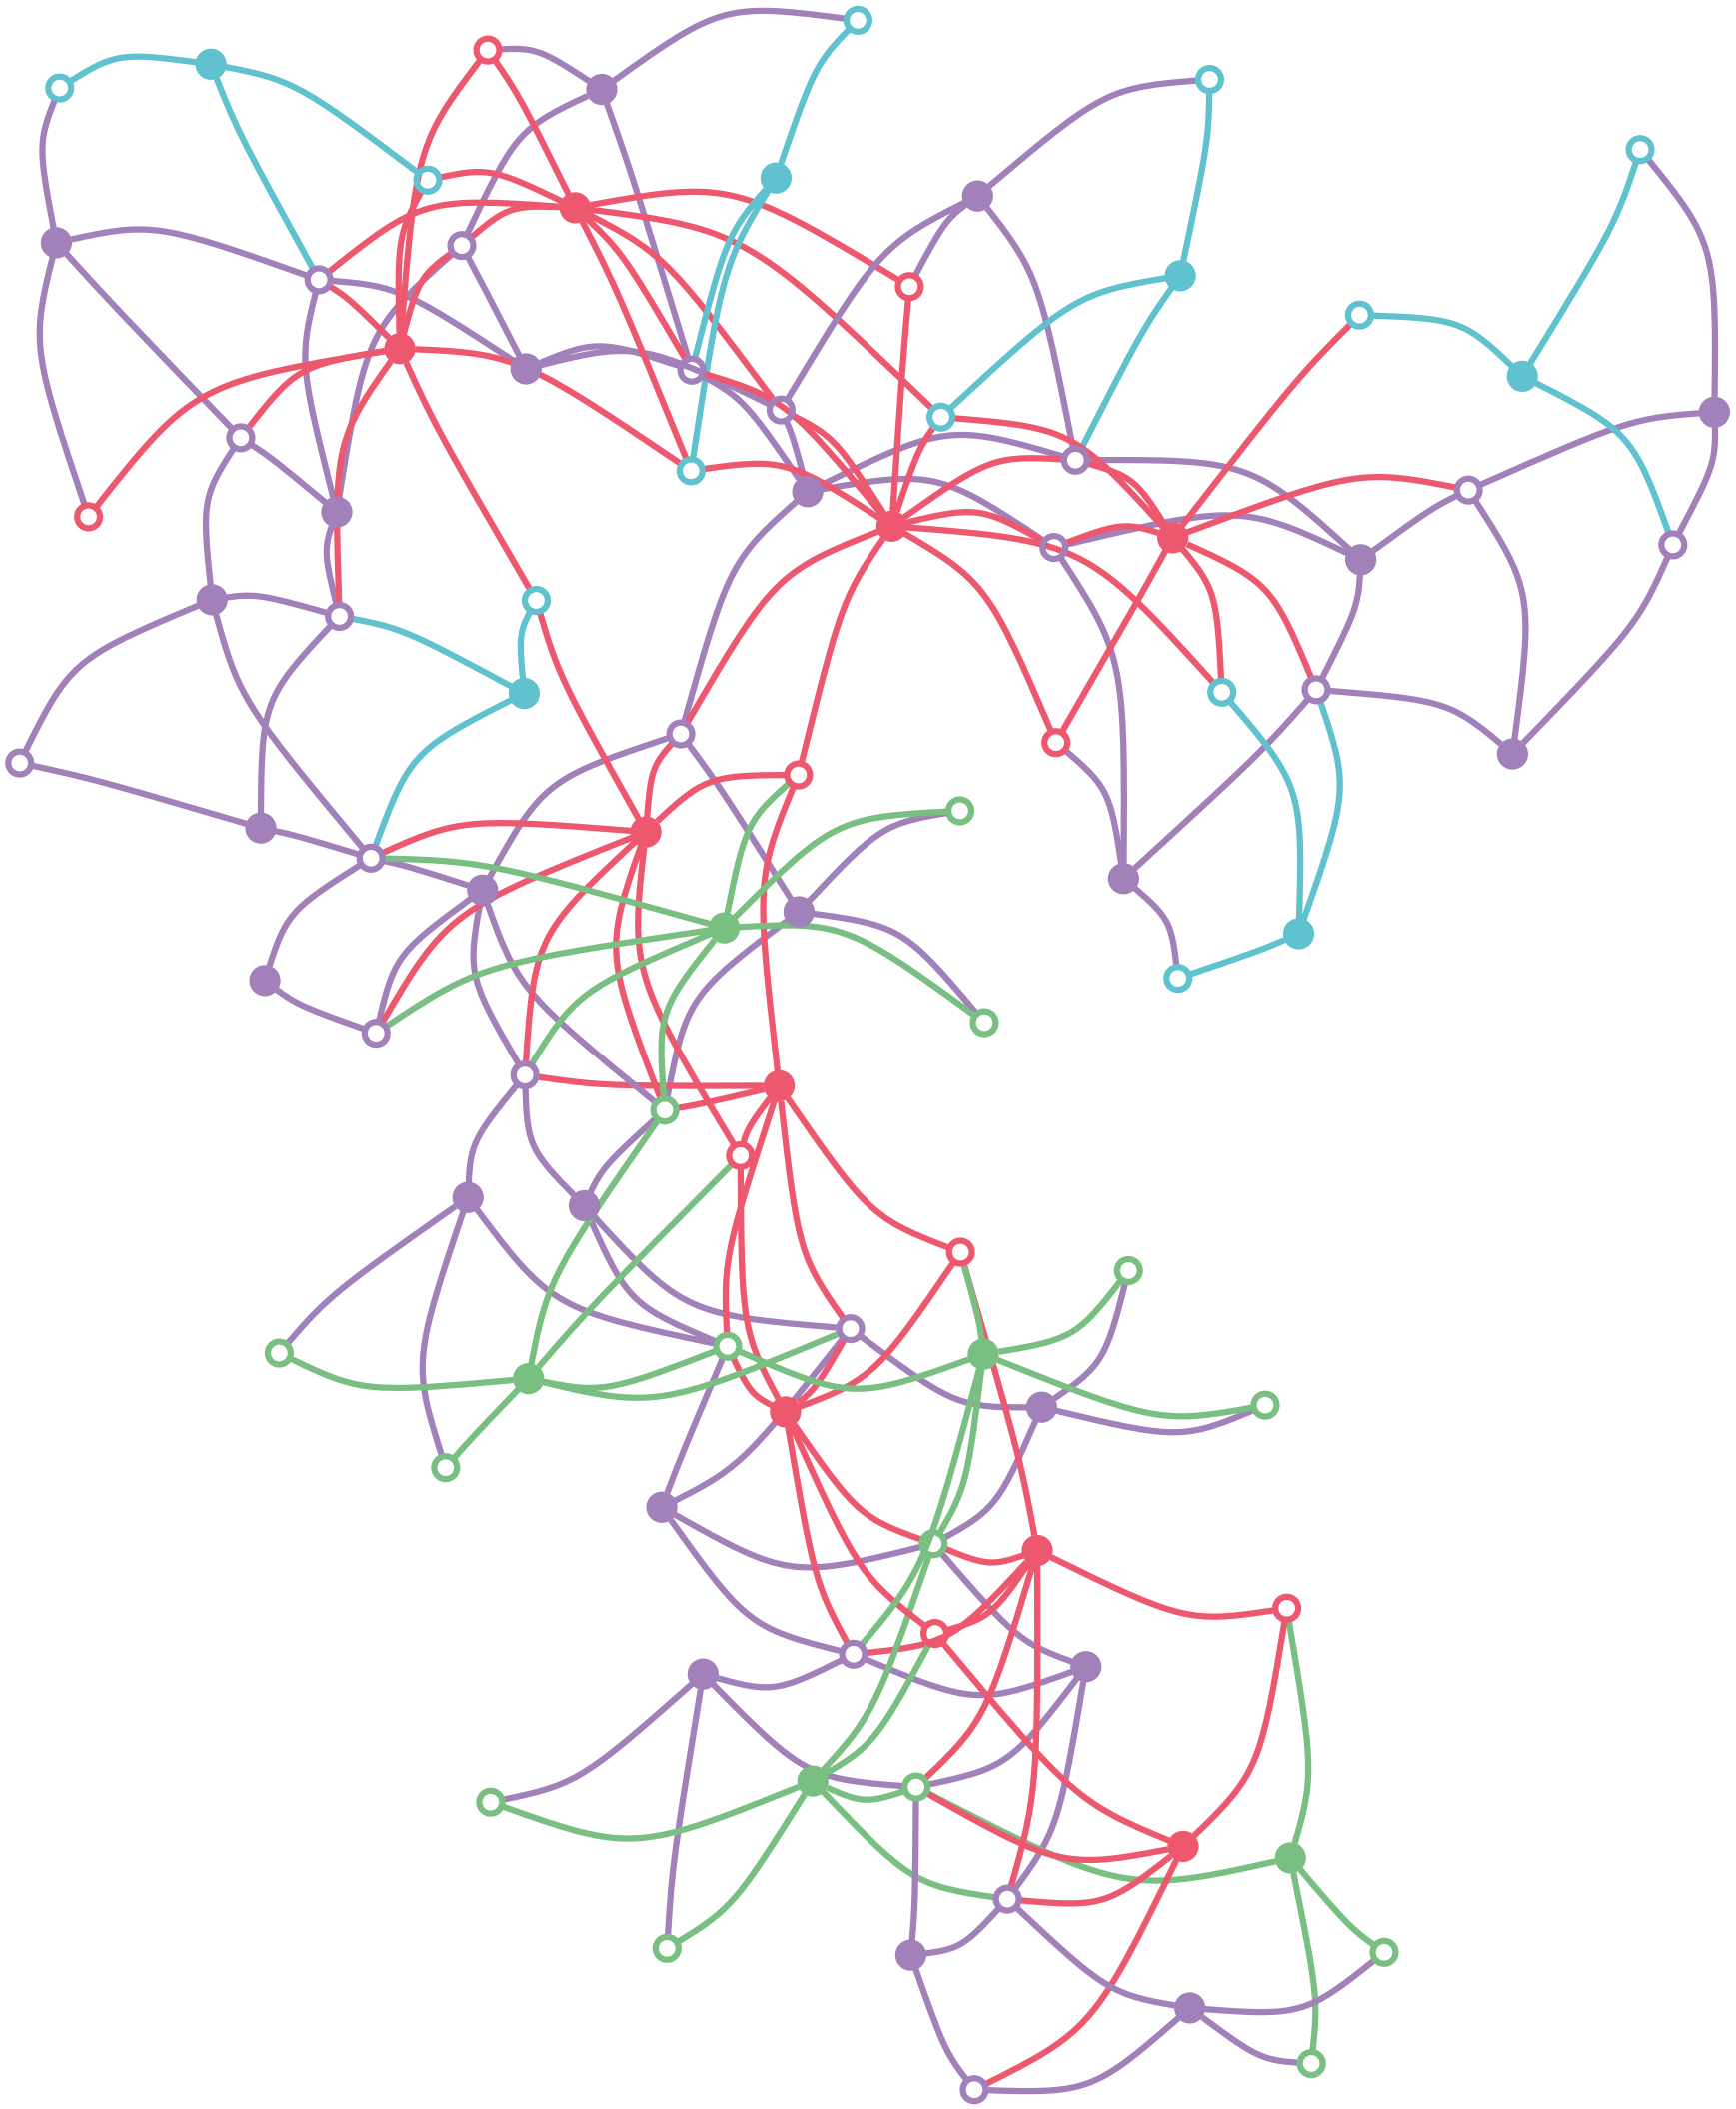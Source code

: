 digraph G {
	graph [Damping=0.2,
		K=0.2,
		bb="0,0,826,1005",
		bgcolor=transparent,
		color=none,
		dir=none,
		dpi=300,
		layout=fdp,
		maxiter=10000,
		nodesep=0.02,
		outputorder=edgesfirst,
		overlap=compress,
		penwidth=0,
		rankdir=LR,
		ranksep=0.02,
		sep=1,
		splines=curved
	];
	node [label="\N"];
	edge [dir=none,
		headlabel="",
		label="",
		taillabel=""
	];
	"D1.stages[0].vle_phenomena_node"	[color="#60c1cf",
		fillcolor="#60c1cf",
		gradientangle=0,
		height=0.19444,
		label="",
		margin=0,
		orientation=0.0,
		peripheries=1,
		pin=true,
		pos="247.74,676.09",
		shape=circle,
		style=filled,
		width=0.19444];
	"D1.stages[0].outs[2].F"	[color="#a280b9",
		fillcolor=none,
		gradientangle=0,
		height=0.15278,
		label="",
		margin=0,
		orientation=0.0,
		penwidth=3,
		peripheries=1,
		pin=true,
		pos="174.19,597",
		shape=circle,
		style=filled,
		width=0.15278];
	"D1.stages[0].vle_phenomena_node":c -> "D1.stages[0].outs[2].F":c	[arrowhead=none,
		arrowtail=none,
		color="#60c1cf",
		len=0.5,
		name="D1.stages[0].vle_phenomena_node_D1.stages[0].outs[2].F",
		penwidth=3,
		pos="241.27,672.83 194.73,649.31 192.32,646.56 176.13,602.3",
		style=solid];
	"D1.stages[0].outs[1].F"	[color="#a280b9",
		fillcolor=none,
		gradientangle=0,
		height=0.15278,
		label="",
		margin=0,
		orientation=0.0,
		penwidth=3,
		peripheries=1,
		pin=true,
		pos="159.04,713.08",
		shape=circle,
		style=filled,
		width=0.15278];
	"D1.stages[0].vle_phenomena_node":c -> "D1.stages[0].outs[1].F":c	[arrowhead=none,
		arrowtail=none,
		color="#60c1cf",
		len=0.5,
		name="D1.stages[0].vle_phenomena_node_D1.stages[0].outs[1].F",
		penwidth=3,
		pos="241.46,679.47 192.65,705.71 188.46,707.63 164.48,712.09",
		style=solid];
	"D1.stages[0].T"	[color="#60c1cf",
		fillcolor=none,
		gradientangle=0,
		height=0.15278,
		label="",
		margin=0,
		orientation=0.0,
		penwidth=3,
		peripheries=1,
		pin=true,
		pos="253.51,720.75",
		shape=circle,
		style=filled,
		width=0.15278];
	"D1.stages[0].vle_phenomena_node":c -> "D1.stages[0].T":c	[arrowhead=none,
		arrowtail=none,
		color="#60c1cf",
		len=0.5,
		name="D1.stages[0].vle_phenomena_node_D1.stages[0].T",
		penwidth=3,
		pos="247.04,683.3 245.23,702.53 245.52,706.03 250.75,715.76",
		style=solid];
	"D1.stages[2].overall_material_balance_node"	[color="#a280b9",
		fillcolor="#a280b9",
		gradientangle=0,
		height=0.19444,
		label="",
		margin=0,
		orientation=0.0,
		peripheries=1,
		pin=true,
		pos="248.58,831.9",
		shape=circle,
		style=filled,
		width=0.19444];
	"D1.stages[2].outs[0].F"	[color="#a280b9",
		fillcolor=none,
		gradientangle=0,
		height=0.15278,
		label="",
		margin=0,
		orientation=0.0,
		penwidth=3,
		peripheries=1,
		pin=true,
		pos="217.77,891.07",
		shape=circle,
		style=filled,
		width=0.15278];
	"D1.stages[2].overall_material_balance_node":c -> "D1.stages[2].outs[0].F":c	[arrowhead=none,
		arrowtail=none,
		color="#a280b9",
		len=0.5,
		name="D1.stages[2].overall_material_balance_node_D1.stages[2].outs[0].F",
		penwidth=3,
		pos="245.26,838.35 229.15,869.63 227,873.77 220.42,886.1",
		style=solid];
	"D1.stages[1].outs[1].F"	[color="#a280b9",
		fillcolor=none,
		gradientangle=0,
		height=0.15278,
		label="",
		margin=0,
		orientation=0.0,
		penwidth=3,
		peripheries=1,
		pin=true,
		pos="149.21,874.63",
		shape=circle,
		style=filled,
		width=0.15278];
	"D1.stages[2].overall_material_balance_node":c -> "D1.stages[1].outs[1].F":c	[arrowhead=none,
		arrowtail=none,
		color="#a280b9",
		len=0.5,
		name="D1.stages[2].overall_material_balance_node_D1.stages[1].outs[1].F",
		penwidth=3,
		pos="242.71,835.74 190.59,869.77 186.64,871.71 154.99,874.19",
		style=solid];
	"D1.stages[3].outs[0].F"	[color="#a280b9",
		fillcolor=none,
		gradientangle=0,
		height=0.15278,
		label="",
		margin=0,
		orientation=0.0,
		penwidth=3,
		peripheries=1,
		pin=true,
		pos="371.08,812.13",
		shape=circle,
		style=filled,
		width=0.15278];
	"D1.stages[2].overall_material_balance_node":c -> "D1.stages[3].outs[0].F":c	[arrowhead=none,
		arrowtail=none,
		color="#a280b9",
		len=0.5,
		name="D1.stages[2].overall_material_balance_node_D1.stages[3].outs[0].F",
		penwidth=3,
		pos="255.5,833.67 301.06,845.24 305.1,844.2 365.82,814.69",
		style=solid];
	"D1.stages[2].outs[1].F"	[color="#a280b9",
		fillcolor=none,
		gradientangle=0,
		height=0.15278,
		label="",
		margin=0,
		orientation=0.0,
		penwidth=3,
		peripheries=1,
		pin=true,
		pos="328.2,831.26",
		shape=circle,
		style=filled,
		width=0.15278];
	"D1.stages[2].overall_material_balance_node":c -> "D1.stages[2].outs[1].F":c	[arrowhead=none,
		arrowtail=none,
		color="#a280b9",
		len=0.5,
		name="D1.stages[2].overall_material_balance_node_D1.stages[2].outs[1].F",
		penwidth=3,
		pos="255.31,834.76 281.79,845.9 285.65,845.47 322.97,833.01",
		style=solid];
	"D1.stages[2].separation_material_balance_node"	[color="#a280b9",
		fillcolor="#a280b9",
		gradientangle=0,
		height=0.19444,
		label="",
		margin=0,
		orientation=0.0,
		peripheries=1,
		pin=true,
		pos="284.94,966.02",
		shape=circle,
		style=filled,
		width=0.19444];
	"D1.stages[2].separation_material_balance_node":c -> "D1.stages[2].outs[0].F":c	[arrowhead=none,
		arrowtail=none,
		color="#a280b9",
		len=0.5,
		name="D1.stages[2].separation_material_balance_node_D1.stages[2].outs[0].F",
		penwidth=3,
		pos="278.19,962.91 245.25,947.69 242.8,944.29 220.17,896.19",
		style=solid];
	"D1.stages[2].separation_material_balance_node":c -> "D1.stages[2].outs[1].F":c	[arrowhead=none,
		arrowtail=none,
		color="#a280b9",
		len=0.5,
		name="D1.stages[2].separation_material_balance_node_D1.stages[2].outs[1].F",
		penwidth=3,
		pos="287.31,959.36 299.08,926.34 300.86,920.65 326.56,836.65",
		style=solid];
	"D1.stages[2].K"	[color="#60c1cf",
		fillcolor=none,
		gradientangle=0,
		height=0.15278,
		label="",
		margin=0,
		orientation=0.0,
		penwidth=3,
		peripheries=1,
		pin=true,
		pos="408.05,999.2",
		shape=circle,
		style=filled,
		width=0.15278];
	"D1.stages[2].separation_material_balance_node":c -> "D1.stages[2].K":c	[arrowhead=none,
		arrowtail=none,
		color="#a280b9",
		len=0.5,
		name="D1.stages[2].separation_material_balance_node_D1.stages[2].K",
		penwidth=3,
		pos="290.86,970.28 341.45,1006.7 345.1,1007.5 402.34,999.96",
		style=solid];
	"D1.stages[2].Phi"	[color="#ed586f",
		fillcolor=none,
		gradientangle=0,
		height=0.15278,
		label="",
		margin=0,
		orientation=0.0,
		penwidth=3,
		peripheries=1,
		pin=true,
		pos="230.28,984.92",
		shape=circle,
		style=filled,
		width=0.15278];
	"D1.stages[2].separation_material_balance_node":c -> "D1.stages[2].Phi":c	[arrowhead=none,
		arrowtail=none,
		color="#a280b9",
		len=0.5,
		name="D1.stages[2].separation_material_balance_node_D1.stages[2].Phi",
		penwidth=3,
		pos="278.85,970.03 256.22,984.91 252.83,986.22 235.97,985.27",
		style=solid];
	"D1.stages[2].energy_balance_node"	[color="#ed586f",
		fillcolor="#ed586f",
		gradientangle=0,
		height=0.19444,
		label="",
		margin=0,
		orientation=0.0,
		peripheries=1,
		pin=true,
		pos="272.16,909.21",
		shape=circle,
		style=filled,
		width=0.19444];
	"D1.stages[2].energy_balance_node":c -> "D1.stages[2].outs[0].F":c	[arrowhead=none,
		arrowtail=none,
		color="#ed586f",
		len=0.5,
		name="D1.stages[2].energy_balance_node_D1.stages[2].outs[0].F",
		penwidth=3,
		pos="264.98,909.54 242.27,910.49 239.04,909.31 222.33,895",
		style=solid];
	"D1.stages[2].energy_balance_node":c -> "D1.stages[1].outs[1].F":c	[arrowhead=none,
		arrowtail=none,
		color="#ed586f",
		len=0.5,
		name="D1.stages[2].energy_balance_node_D1.stages[1].outs[1].F",
		penwidth=3,
		pos="265.1,909.73 200.92,914.39 197.42,913.34 153.58,878.14",
		style=solid];
	"D1.stages[2].energy_balance_node":c -> "D1.stages[3].outs[0].F":c	[arrowhead=none,
		arrowtail=none,
		color="#ed586f",
		len=0.5,
		name="D1.stages[2].energy_balance_node_D1.stages[3].outs[0].F",
		penwidth=3,
		pos="278.78,905.83 314.16,887.7 317.71,883.58 367.72,816.63",
		style=solid];
	"D1.stages[2].energy_balance_node":c -> "D1.stages[2].outs[1].F":c	[arrowhead=none,
		arrowtail=none,
		color="#ed586f",
		len=0.5,
		name="D1.stages[2].energy_balance_node_D1.stages[2].outs[1].F",
		penwidth=3,
		pos="277.47,904.3 294.26,888.67 297.26,883.96 325.4,836.04",
		style=solid];
	"D1.stages[2].energy_balance_node":c -> "D1.stages[2].Phi":c	[arrowhead=none,
		arrowtail=none,
		color="#ed586f",
		len=0.5,
		name="D1.stages[2].energy_balance_node_D1.stages[2].Phi",
		penwidth=3,
		pos="268.99,915.6 247.13,959.63 244.92,963.79 233.42,980.39",
		style=solid];
	"D1.stages[1].T"	[color="#60c1cf",
		fillcolor=none,
		gradientangle=0,
		height=0.15278,
		label="",
		margin=0,
		orientation=0.0,
		penwidth=3,
		peripheries=1,
		pin=true,
		pos="201.47,922.46",
		shape=circle,
		style=filled,
		width=0.15278];
	"D1.stages[2].energy_balance_node":c -> "D1.stages[1].T":c	[arrowhead=none,
		arrowtail=none,
		color="#ed586f",
		len=0.5,
		name="D1.stages[2].energy_balance_node_D1.stages[1].T",
		penwidth=3,
		pos="265.79,912.29 233.53,927.87 229.93,928.67 207.02,923.69",
		style=solid];
	"D1.stages[2].T"	[color="#60c1cf",
		fillcolor=none,
		gradientangle=0,
		height=0.15278,
		label="",
		margin=0,
		orientation=0.0,
		penwidth=3,
		peripheries=1,
		pin=true,
		pos="327.84,782.97",
		shape=circle,
		style=filled,
		width=0.15278];
	"D1.stages[2].energy_balance_node":c -> "D1.stages[2].T":c	[arrowhead=none,
		arrowtail=none,
		color="#ed586f",
		len=0.5,
		name="D1.stages[2].energy_balance_node_D1.stages[2].T",
		penwidth=3,
		pos="275.55,902.69 291.18,872.62 293.56,866.96 325.68,788.26",
		style=solid];
	"D1.stages[3].T"	[color="#60c1cf",
		fillcolor=none,
		gradientangle=0,
		height=0.15278,
		label="",
		margin=0,
		orientation=0.0,
		penwidth=3,
		peripheries=1,
		pin=true,
		pos="447.95,808.72",
		shape=circle,
		style=filled,
		width=0.15278];
	"D1.stages[2].energy_balance_node":c -> "D1.stages[3].T":c	[arrowhead=none,
		arrowtail=none,
		color="#ed586f",
		len=0.5,
		name="D1.stages[2].energy_balance_node_D1.stages[3].T",
		penwidth=3,
		pos="279.15,908.34 353.01,899.09 356.75,896.46 443.74,812.77",
		style=solid];
	"D1.stages[3].Phi"	[color="#ed586f",
		fillcolor=none,
		gradientangle=0,
		height=0.15278,
		label="",
		margin=0,
		orientation=0.0,
		penwidth=3,
		peripheries=1,
		pin=true,
		pos="432.77,871.37",
		shape=circle,
		style=filled,
		width=0.15278];
	"D1.stages[2].energy_balance_node":c -> "D1.stages[3].Phi":c	[arrowhead=none,
		arrowtail=none,
		color="#ed586f",
		len=0.5,
		name="D1.stages[2].energy_balance_node_D1.stages[3].Phi",
		penwidth=3,
		pos="279.41,910.53 346.14,922.6 350.08,921.25 428.03,874.23",
		style=solid];
	"U1.stages[1].overall_material_balance_node"	[color="#a280b9",
		fillcolor="#a280b9",
		gradientangle=0,
		height=0.19444,
		label="",
		margin=0,
		orientation=0.0,
		peripheries=1,
		pin=true,
		pos="517.62,208.49",
		shape=circle,
		style=filled,
		width=0.19444];
	"U1.stages[1].outs[0].F"	[color="#79bf82",
		fillcolor=none,
		gradientangle=0,
		height=0.15278,
		label="",
		margin=0,
		orientation=0.0,
		penwidth=3,
		peripheries=1,
		pin=true,
		pos="435.99,150.69",
		shape=circle,
		style=filled,
		width=0.15278];
	"U1.stages[1].overall_material_balance_node":c -> "U1.stages[1].outs[0].F":c	[arrowhead=none,
		arrowtail=none,
		color="#a280b9",
		len=0.5,
		name="U1.stages[1].overall_material_balance_node_U1.stages[1].outs[0].F",
		penwidth=3,
		pos="513.25,202.76 482.14,161.96 479.08,159.71 441.75,151.89",
		style=solid];
	"U1.stages[2].outs[0].F"	[color="#79bf82",
		fillcolor=none,
		gradientangle=0,
		height=0.15278,
		label="",
		margin=0,
		orientation=0.0,
		penwidth=3,
		peripheries=1,
		pin=true,
		pos="444.24,267.48",
		shape=circle,
		style=filled,
		width=0.15278];
	"U1.stages[1].overall_material_balance_node":c -> "U1.stages[2].outs[0].F":c	[arrowhead=none,
		arrowtail=none,
		color="#a280b9",
		len=0.5,
		name="U1.stages[1].overall_material_balance_node_U1.stages[2].outs[0].F",
		penwidth=3,
		pos="510.99,210.84 486.29,219.69 482.77,223.05 448.15,262.97",
		style=solid];
	"U1.stages[0].outs[1].F"	[color="#a280b9",
		fillcolor=none,
		gradientangle=0,
		height=0.15278,
		label="",
		margin=0,
		orientation=0.0,
		penwidth=3,
		peripheries=1,
		pin=true,
		pos="479.9,96.934",
		shape=circle,
		style=filled,
		width=0.15278];
	"U1.stages[1].overall_material_balance_node":c -> "U1.stages[0].outs[1].F":c	[arrowhead=none,
		arrowtail=none,
		color="#a280b9",
		len=0.5,
		name="U1.stages[1].overall_material_balance_node_U1.stages[0].outs[1].F",
		penwidth=3,
		pos="516.41,201.35 504.96,133.44 503.71,129.09 483.34,101.56",
		style=solid];
	"U1.stages[1].outs[1].F"	[color="#a280b9",
		fillcolor=none,
		gradientangle=0,
		height=0.15278,
		label="",
		margin=0,
		orientation=0.0,
		penwidth=3,
		peripheries=1,
		pin=true,
		pos="405.92,214.46",
		shape=circle,
		style=filled,
		width=0.15278];
	"U1.stages[1].overall_material_balance_node":c -> "U1.stages[1].outs[1].F":c	[arrowhead=none,
		arrowtail=none,
		color="#a280b9",
		len=0.5,
		name="U1.stages[1].overall_material_balance_node_U1.stages[1].outs[1].F",
		penwidth=3,
		pos="510.9,206.04 466.77,189.98 462.99,190.49 411.09,212.28",
		style=solid];
	"D1.stages[2].vle_phenomena_node"	[color="#60c1cf",
		fillcolor="#60c1cf",
		gradientangle=0,
		height=0.19444,
		label="",
		margin=0,
		orientation=0.0,
		peripheries=1,
		pin=true,
		pos="368.67,923.48",
		shape=circle,
		style=filled,
		width=0.19444];
	"D1.stages[2].vle_phenomena_node":c -> "D1.stages[2].outs[1].F":c	[arrowhead=none,
		arrowtail=none,
		color="#60c1cf",
		len=0.5,
		name="D1.stages[2].vle_phenomena_node_D1.stages[2].outs[1].F",
		penwidth=3,
		pos="363.77,918.03 345.51,897.52 343.86,892.62 329.62,836.83",
		style=solid];
	"D1.stages[2].vle_phenomena_node":c -> "D1.stages[2].K":c	[arrowhead=none,
		arrowtail=none,
		color="#60c1cf",
		len=0.5,
		name="D1.stages[2].vle_phenomena_node_D1.stages[2].K",
		penwidth=3,
		pos="370.99,930.26 386.32,975.04 388.13,978.93 404.16,995.26",
		style=solid];
	"D1.stages[2].vle_phenomena_node":c -> "D1.stages[2].T":c	[arrowhead=none,
		arrowtail=none,
		color="#60c1cf",
		len=0.5,
		name="D1.stages[2].vle_phenomena_node_D1.stages[2].T",
		penwidth=3,
		pos="364.94,917.46 343.35,882.48 342.21,877.18 328.71,788.64",
		style=solid];
	"D1.stages[3].overall_material_balance_node"	[color="#a280b9",
		fillcolor="#a280b9",
		gradientangle=0,
		height=0.19444,
		label="",
		margin=0,
		orientation=0.0,
		peripheries=1,
		pin=true,
		pos="383.9,772.94",
		shape=circle,
		style=filled,
		width=0.19444];
	"D1.stages[3].overall_material_balance_node":c -> "D1.stages[3].outs[0].F":c	[arrowhead=none,
		arrowtail=none,
		color="#a280b9",
		len=0.5,
		name="D1.stages[3].overall_material_balance_node_D1.stages[3].outs[0].F",
		penwidth=3,
		pos="382.08,779.78 377.5,796.87 376.35,800.69 373.44,807.09",
		style=solid];
	"D1.stages[3].overall_material_balance_node":c -> "D1.stages[2].outs[1].F":c	[arrowhead=none,
		arrowtail=none,
		color="#a280b9",
		len=0.5,
		name="D1.stages[3].overall_material_balance_node_D1.stages[2].outs[1].F",
		penwidth=3,
		pos="379.76,778.98 355.08,814.93 352.21,818.24 333.36,828.49",
		style=solid];
	"U1.stages[4].outs[1].F"	[color="#a280b9",
		fillcolor=none,
		gradientangle=0,
		height=0.15278,
		label="",
		margin=0,
		orientation=0.0,
		penwidth=3,
		peripheries=1,
		pin=true,
		pos="322.91,656.66",
		shape=circle,
		style=filled,
		width=0.15278];
	"D1.stages[3].overall_material_balance_node":c -> "U1.stages[4].outs[1].F":c	[arrowhead=none,
		arrowtail=none,
		color="#a280b9",
		len=0.5,
		name="D1.stages[3].overall_material_balance_node_U1.stages[4].outs[1].F",
		penwidth=3,
		pos="378.46,768.17 347,740.53 345.19,736.05 324.44,662.11",
		style=solid];
	"D1.stages[4].outs[0].F"	[color="#a280b9",
		fillcolor=none,
		gradientangle=0,
		height=0.15278,
		label="",
		margin=0,
		orientation=0.0,
		penwidth=3,
		peripheries=1,
		pin=true,
		pos="502.28,746.16",
		shape=circle,
		style=filled,
		width=0.15278];
	"D1.stages[3].overall_material_balance_node":c -> "D1.stages[4].outs[0].F":c	[arrowhead=none,
		arrowtail=none,
		color="#a280b9",
		len=0.5,
		name="D1.stages[3].overall_material_balance_node_D1.stages[4].outs[0].F",
		penwidth=3,
		pos="390.89,774.14 444.38,783.32 447.94,782.27 497.65,749.24",
		style=solid];
	"D1.stages[3].outs[1].F"	[color="#a280b9",
		fillcolor=none,
		gradientangle=0,
		height=0.15278,
		label="",
		margin=0,
		orientation=0.0,
		penwidth=3,
		peripheries=1,
		pin=true,
		pos="512.62,788.07",
		shape=circle,
		style=filled,
		width=0.15278];
	"D1.stages[3].overall_material_balance_node":c -> "D1.stages[3].outs[1].F":c	[arrowhead=none,
		arrowtail=none,
		color="#a280b9",
		len=0.5,
		name="D1.stages[3].overall_material_balance_node_D1.stages[3].outs[1].F",
		penwidth=3,
		pos="390.42,776.14 449.68,805.26 453.37,805.62 507.25,789.66",
		style=solid];
	"D1.stages[3].separation_material_balance_node"	[color="#a280b9",
		fillcolor="#a280b9",
		gradientangle=0,
		height=0.19444,
		label="",
		margin=0,
		orientation=0.0,
		peripheries=1,
		pin=true,
		pos="465.58,914.84",
		shape=circle,
		style=filled,
		width=0.19444];
	"D1.stages[3].separation_material_balance_node":c -> "D1.stages[3].outs[0].F":c	[arrowhead=none,
		arrowtail=none,
		color="#a280b9",
		len=0.5,
		name="D1.stages[3].separation_material_balance_node_D1.stages[3].outs[0].F",
		penwidth=3,
		pos="459.29,911.69 419.51,891.66 416.62,887.84 373.95,816.9",
		style=solid];
	"D1.stages[3].separation_material_balance_node":c -> "D1.stages[3].Phi":c	[arrowhead=none,
		arrowtail=none,
		color="#a280b9",
		len=0.5,
		name="D1.stages[3].separation_material_balance_node_D1.stages[3].Phi",
		penwidth=3,
		pos="459.63,910.57 450.41,903.69 447.9,899.64 435.41,876.3",
		style=solid];
	"D1.stages[3].separation_material_balance_node":c -> "D1.stages[3].outs[1].F":c	[arrowhead=none,
		arrowtail=none,
		color="#a280b9",
		len=0.5,
		name="D1.stages[3].separation_material_balance_node_D1.stages[3].outs[1].F",
		penwidth=3,
		pos="470.13,909.09 494.34,878.35 495.78,873.2 511.47,793.91",
		style=solid];
	"D1.stages[3].K"	[color="#60c1cf",
		fillcolor=none,
		gradientangle=0,
		height=0.15278,
		label="",
		margin=0,
		orientation=0.0,
		penwidth=3,
		peripheries=1,
		pin=true,
		pos="577.01,970.8",
		shape=circle,
		style=filled,
		width=0.15278];
	"D1.stages[3].separation_material_balance_node":c -> "D1.stages[3].K":c	[arrowhead=none,
		arrowtail=none,
		color="#a280b9",
		len=0.5,
		name="D1.stages[3].separation_material_balance_node_D1.stages[3].K",
		penwidth=3,
		pos="471.18,919.58 524.99,965.09 528.59,967.07 571.3,970.36",
		style=solid];
	"D1.stages[3].energy_balance_node"	[color="#ed586f",
		fillcolor="#ed586f",
		gradientangle=0,
		height=0.19444,
		label="",
		margin=0,
		orientation=0.0,
		peripheries=1,
		pin=true,
		pos="424.35,756.39",
		shape=circle,
		style=filled,
		width=0.19444];
	"D1.stages[3].energy_balance_node":c -> "D1.stages[3].outs[0].F":c	[arrowhead=none,
		arrowtail=none,
		color="#ed586f",
		len=0.5,
		name="D1.stages[3].energy_balance_node_D1.stages[3].outs[0].F",
		penwidth=3,
		pos="420.37,762.65 398.65,796.8 395.9,799.97 376.42,809.54",
		style=solid];
	"D1.stages[3].energy_balance_node":c -> "D1.stages[2].outs[1].F":c	[arrowhead=none,
		arrowtail=none,
		color="#ed586f",
		len=0.5,
		name="D1.stages[3].energy_balance_node_D1.stages[2].outs[1].F",
		penwidth=3,
		pos="419.7,761.98 375.18,815.61 372.02,818.28 333.6,829.67",
		style=solid];
	"D1.stages[3].energy_balance_node":c -> "D1.stages[2].T":c	[arrowhead=none,
		arrowtail=none,
		color="#ed586f",
		len=0.5,
		name="D1.stages[3].energy_balance_node_D1.stages[2].T",
		penwidth=3,
		pos="418.33,760.3 375.39,788.13 371.75,789.2 333.71,783.81",
		style=solid];
	"D1.stages[3].energy_balance_node":c -> "D1.stages[3].T":c	[arrowhead=none,
		arrowtail=none,
		color="#ed586f",
		len=0.5,
		name="D1.stages[3].energy_balance_node_D1.stages[3].T",
		penwidth=3,
		pos="426.73,763.4 435.84,790.23 437.49,794.28 444.55,804.09",
		style=solid];
	"D1.stages[3].energy_balance_node":c -> "D1.stages[3].Phi":c	[arrowhead=none,
		arrowtail=none,
		color="#ed586f",
		len=0.5,
		name="D1.stages[3].energy_balance_node_D1.stages[3].Phi",
		penwidth=3,
		pos="424.84,763.7 429.43,832.65 429.78,837.61 432.28,865.81",
		style=solid];
	"D1.stages[3].energy_balance_node":c -> "U1.stages[4].outs[1].F":c	[arrowhead=none,
		arrowtail=none,
		color="#ed586f",
		len=0.5,
		name="D1.stages[3].energy_balance_node_U1.stages[4].outs[1].F",
		penwidth=3,
		pos="417.72,753.79 369.32,734.78 366.49,731.42 325.9,661.79",
		style=solid];
	"D1.stages[3].energy_balance_node":c -> "D1.stages[4].outs[0].F":c	[arrowhead=none,
		arrowtail=none,
		color="#ed586f",
		len=0.5,
		name="D1.stages[3].energy_balance_node_D1.stages[4].outs[0].F",
		penwidth=3,
		pos="431.33,758.09 464.76,766.18 468.24,765.57 497.37,748.97",
		style=solid];
	"D1.stages[3].energy_balance_node":c -> "D1.stages[3].outs[1].F":c	[arrowhead=none,
		arrowtail=none,
		color="#ed586f",
		len=0.5,
		name="D1.stages[3].energy_balance_node_D1.stages[3].outs[1].F",
		penwidth=3,
		pos="430.27,760.61 470.2,789.07 473.73,790.42 507.02,788.42",
		style=solid];
	"U1.stages[4].T"	[color="#ed586f",
		fillcolor=none,
		gradientangle=0,
		height=0.15278,
		label="",
		margin=0,
		orientation=0.0,
		penwidth=3,
		peripheries=1,
		pin=true,
		pos="379.48,636.98",
		shape=circle,
		style=filled,
		width=0.15278];
	"D1.stages[3].energy_balance_node":c -> "U1.stages[4].T":c	[arrowhead=none,
		arrowtail=none,
		color="#ed586f",
		len=0.5,
		name="D1.stages[3].energy_balance_node_U1.stages[4].T",
		penwidth=3,
		pos="420.14,750.34 400.84,722.49 399.22,717.08 380.83,642.47",
		style=solid];
	"D1.stages[4].T"	[color="#60c1cf",
		fillcolor=none,
		gradientangle=0,
		height=0.15278,
		label="",
		margin=0,
		orientation=0.0,
		penwidth=3,
		peripheries=1,
		pin=true,
		pos="582.89,676.68",
		shape=circle,
		style=filled,
		width=0.15278];
	"D1.stages[3].energy_balance_node":c -> "D1.stages[4].T":c	[arrowhead=none,
		arrowtail=none,
		color="#ed586f",
		len=0.5,
		name="D1.stages[3].energy_balance_node_D1.stages[4].T",
		penwidth=3,
		pos="431.52,755.83 515.65,749.31 519.07,747.39 578.87,681.14",
		style=solid];
	"D1.stages[4].Phi"	[color="#ed586f",
		fillcolor=none,
		gradientangle=0,
		height=0.15278,
		label="",
		margin=0,
		orientation=0.0,
		penwidth=3,
		peripheries=1,
		pin=true,
		pos="503.21,652.49",
		shape=circle,
		style=filled,
		width=0.15278];
	"D1.stages[3].energy_balance_node":c -> "D1.stages[4].Phi":c	[arrowhead=none,
		arrowtail=none,
		color="#ed586f",
		len=0.5,
		name="D1.stages[3].energy_balance_node_D1.stages[4].Phi",
		penwidth=3,
		pos="430.49,752.8 469.28,730.11 471.6,726.29 501.04,657.55",
		style=solid];
	"D1.stages[3].vle_phenomena_node"	[color="#60c1cf",
		fillcolor="#60c1cf",
		gradientangle=0,
		height=0.19444,
		label="",
		margin=0,
		orientation=0.0,
		peripheries=1,
		pin=true,
		pos="562.93,876.6",
		shape=circle,
		style=filled,
		width=0.19444];
	"D1.stages[3].vle_phenomena_node":c -> "D1.stages[3].T":c	[arrowhead=none,
		arrowtail=none,
		color="#60c1cf",
		len=0.5,
		name="D1.stages[3].vle_phenomena_node_D1.stages[3].T",
		penwidth=3,
		pos="555.88,875.45 513.31,868.46 509.46,865.65 452.17,812.63",
		style=solid];
	"D1.stages[3].vle_phenomena_node":c -> "D1.stages[3].outs[1].F":c	[arrowhead=none,
		arrowtail=none,
		color="#60c1cf",
		len=0.5,
		name="D1.stages[3].vle_phenomena_node_D1.stages[3].outs[1].F",
		penwidth=3,
		pos="558.85,870.85 545.18,851.54 542.48,846.48 515.17,793.04",
		style=solid];
	"D1.stages[3].vle_phenomena_node":c -> "D1.stages[3].K":c	[arrowhead=none,
		arrowtail=none,
		color="#60c1cf",
		len=0.5,
		name="D1.stages[3].vle_phenomena_node_D1.stages[3].K",
		penwidth=3,
		pos="564.4,883.57 575.76,937.51 576.57,942.21 576.93,965.23",
		style=solid];
	"U1.stages[0].lle_phenomena_node"	[color="#79bf82",
		fillcolor="#79bf82",
		gradientangle=0,
		height=0.19444,
		label="",
		margin=0,
		orientation=0.0,
		peripheries=1,
		pin=true,
		pos="615.8,116.72",
		shape=circle,
		style=filled,
		width=0.19444];
	"U1.stages[0].lle_phenomena_node":c -> "U1.stages[1].outs[0].F":c	[arrowhead=none,
		arrowtail=none,
		color="#79bf82",
		len=0.5,
		name="U1.stages[0].lle_phenomena_node_U1.stages[1].outs[0].F",
		penwidth=3,
		pos="608.6,115.09 537.78,99.052 533.59,100.29 441.04,148.08",
		style=solid];
	"U1.stages[0].K"	[color="#79bf82",
		fillcolor=none,
		gradientangle=0,
		height=0.15278,
		label="",
		margin=0,
		orientation=0.0,
		penwidth=3,
		peripheries=1,
		pin=true,
		pos="660.79,71.402",
		shape=circle,
		style=filled,
		width=0.15278];
	"U1.stages[0].lle_phenomena_node":c -> "U1.stages[0].K":c	[arrowhead=none,
		arrowtail=none,
		color="#79bf82",
		len=0.5,
		name="U1.stages[0].lle_phenomena_node_U1.stages[0].K",
		penwidth=3,
		pos="620.55,111.11 641.9,85.932 644.95,82.676 656.22,74.632",
		style=solid];
	"U1.stages[0].Phi"	[color="#79bf82",
		fillcolor=none,
		gradientangle=0,
		height=0.15278,
		label="",
		margin=0,
		orientation=0.0,
		penwidth=3,
		peripheries=1,
		pin=true,
		pos="625.83,18.035",
		shape=circle,
		style=filled,
		width=0.15278];
	"U1.stages[0].lle_phenomena_node":c -> "U1.stages[0].Phi":c	[arrowhead=none,
		arrowtail=none,
		color="#79bf82",
		len=0.5,
		name="U1.stages[0].lle_phenomena_node_U1.stages[0].Phi",
		penwidth=3,
		pos="617.25,109.51 628.56,53.423 629.2,48.72 626.46,23.707",
		style=solid];
	"U1.stages[0].T"	[color="#ed586f",
		fillcolor=none,
		gradientangle=0,
		height=0.15278,
		label="",
		margin=0,
		orientation=0.0,
		penwidth=3,
		peripheries=1,
		pin=true,
		pos="614.06,236.56",
		shape=circle,
		style=filled,
		width=0.15278];
	"U1.stages[0].lle_phenomena_node":c -> "U1.stages[0].T":c	[arrowhead=none,
		arrowtail=none,
		color="#79bf82",
		len=0.5,
		name="U1.stages[0].lle_phenomena_node_U1.stages[0].T",
		penwidth=3,
		pos="617.87,123.7 627.26,155.75 626.75,161.03 615,230.96",
		style=solid];
	"U1.stages[2].separation_material_balance_node"	[color="#a280b9",
		fillcolor="#a280b9",
		gradientangle=0,
		height=0.19444,
		label="",
		margin=0,
		orientation=0.0,
		peripheries=1,
		pin=true,
		pos="496.31,333.06",
		shape=circle,
		style=filled,
		width=0.19444];
	"U1.stages[2].separation_material_balance_node":c -> "U1.stages[2].outs[0].F":c	[arrowhead=none,
		arrowtail=none,
		color="#a280b9",
		len=0.5,
		name="U1.stages[2].separation_material_balance_node_U1.stages[2].outs[0].F",
		penwidth=3,
		pos="493.42,326.5 475.86,286.6 473.62,283.6 449.09,270.13",
		style=solid];
	"U1.stages[2].outs[1].F"	[color="#a280b9",
		fillcolor=none,
		gradientangle=0,
		height=0.15278,
		label="",
		margin=0,
		orientation=0.0,
		penwidth=3,
		peripheries=1,
		pin=true,
		pos="404.5,370.76",
		shape=circle,
		style=filled,
		width=0.15278];
	"U1.stages[2].separation_material_balance_node":c -> "U1.stages[2].outs[1].F":c	[arrowhead=none,
		arrowtail=none,
		color="#a280b9",
		len=0.5,
		name="U1.stages[2].separation_material_balance_node_U1.stages[2].outs[1].F",
		penwidth=3,
		pos="489.06,333 456.12,332.8 452.25,334.88 409.09,367.31",
		style=solid];
	"U1.stages[2].Phi"	[color="#79bf82",
		fillcolor=none,
		gradientangle=0,
		height=0.15278,
		label="",
		margin=0,
		orientation=0.0,
		penwidth=3,
		peripheries=1,
		pin=true,
		pos="538.04,398.71",
		shape=circle,
		style=filled,
		width=0.15278];
	"U1.stages[2].separation_material_balance_node":c -> "U1.stages[2].Phi":c	[arrowhead=none,
		arrowtail=none,
		color="#a280b9",
		len=0.5,
		name="U1.stages[2].separation_material_balance_node_U1.stages[2].Phi",
		penwidth=3,
		pos="502.26,337.1 525.52,352.96 527.29,356.39 536.61,393.06",
		style=solid];
	"U1.stages[2].K"	[color="#79bf82",
		fillcolor=none,
		gradientangle=0,
		height=0.15278,
		label="",
		margin=0,
		orientation=0.0,
		penwidth=3,
		peripheries=1,
		pin=true,
		pos="603.67,334.04",
		shape=circle,
		style=filled,
		width=0.15278];
	"U1.stages[2].separation_material_balance_node":c -> "U1.stages[2].K":c	[arrowhead=none,
		arrowtail=none,
		color="#a280b9",
		len=0.5,
		name="U1.stages[2].separation_material_balance_node_U1.stages[2].K",
		penwidth=3,
		pos="503.15,331.42 560.73,317.57 564.67,317.45 598.46,331.81",
		style=solid];
	"D1.stages[4].overall_material_balance_node"	[color="#a280b9",
		fillcolor="#a280b9",
		gradientangle=0,
		height=0.19444,
		label="",
		margin=0,
		orientation=0.0,
		peripheries=1,
		pin=true,
		pos="649.58,740.3",
		shape=circle,
		style=filled,
		width=0.19444];
	"D1.stages[4].overall_material_balance_node":c -> "D1.stages[4].outs[0].F":c	[arrowhead=none,
		arrowtail=none,
		color="#a280b9",
		len=0.5,
		name="D1.stages[4].overall_material_balance_node_D1.stages[4].outs[0].F",
		penwidth=3,
		pos="643.14,743.38 593.41,767.1 589.1,766.83 507.75,747.47",
		style=solid];
	"D1.stages[4].overall_material_balance_node":c -> "D1.stages[3].outs[1].F":c	[arrowhead=none,
		arrowtail=none,
		color="#a280b9",
		len=0.5,
		name="D1.stages[4].overall_material_balance_node_D1.stages[3].outs[1].F",
		penwidth=3,
		pos="644.2,745.22 597.79,787.57 593.98,788.55 518.21,788.1",
		style=solid];
	"D1.stages[5].outs[0].F"	[color="#a280b9",
		fillcolor=none,
		gradientangle=0,
		height=0.15278,
		label="",
		margin=0,
		orientation=0.0,
		penwidth=3,
		peripheries=1,
		pin=true,
		pos="701.2,773.72",
		shape=circle,
		style=filled,
		width=0.15278];
	"D1.stages[4].overall_material_balance_node":c -> "D1.stages[5].outs[0].F":c	[arrowhead=none,
		arrowtail=none,
		color="#a280b9",
		len=0.5,
		name="D1.stages[4].overall_material_balance_node_D1.stages[5].outs[0].F",
		penwidth=3,
		pos="655.32,744.49 680.88,763.13 684.6,765.66 696.13,771.28",
		style=solid];
	"D1.stages[4].outs[1].F"	[color="#a280b9",
		fillcolor=none,
		gradientangle=0,
		height=0.15278,
		label="",
		margin=0,
		orientation=0.0,
		penwidth=3,
		peripheries=1,
		pin=true,
		pos="628.18,677.85",
		shape=circle,
		style=filled,
		width=0.15278];
	"D1.stages[4].overall_material_balance_node":c -> "D1.stages[4].outs[1].F":c	[arrowhead=none,
		arrowtail=none,
		color="#a280b9",
		len=0.5,
		name="D1.stages[4].overall_material_balance_node_D1.stages[4].outs[1].F",
		penwidth=3,
		pos="649.25,733.27 648.39,718.24 646.44,713.73 630.81,683.01",
		style=solid];
	"D1.stages[5].overall_material_balance_node"	[color="#a280b9",
		fillcolor="#a280b9",
		gradientangle=0,
		height=0.19444,
		label="",
		margin=0,
		orientation=0.0,
		peripheries=1,
		pin=true,
		pos="722.42,647.05",
		shape=circle,
		style=filled,
		width=0.19444];
	"D1.stages[5].overall_material_balance_node":c -> "D1.stages[5].outs[0].F":c	[arrowhead=none,
		arrowtail=none,
		color="#a280b9",
		len=0.5,
		name="D1.stages[5].overall_material_balance_node_D1.stages[5].outs[0].F",
		penwidth=3,
		pos="723.37,654.14 732.53,722.61 731.96,726.39 704.33,768.91",
		style=solid];
	"D1.stages[5].overall_material_balance_node":c -> "D1.stages[4].outs[1].F":c	[arrowhead=none,
		arrowtail=none,
		color="#a280b9",
		len=0.5,
		name="D1.stages[5].overall_material_balance_node_D1.stages[4].outs[1].F",
		penwidth=3,
		pos="716.78,651.85 692.77,672.1 688.26,673.07 633.95,677.39",
		style=solid];
	"D1.stages[5].outs[1].F"	[color="#a280b9",
		fillcolor=none,
		gradientangle=0,
		height=0.15278,
		label="",
		margin=0,
		orientation=0.0,
		penwidth=3,
		peripheries=1,
		pin=true,
		pos="799.42,747.43",
		shape=circle,
		style=filled,
		width=0.15278];
	"D1.stages[5].overall_material_balance_node":c -> "D1.stages[5].outs[1].F":c	[arrowhead=none,
		arrowtail=none,
		color="#a280b9",
		len=0.5,
		name="D1.stages[5].overall_material_balance_node_D1.stages[5].outs[1].F",
		penwidth=3,
		pos="727.59,652.39 780.2,706.73 783.29,710.46 797.1,742.1",
		style=solid];
	"U1.stages[2].overall_material_balance_node"	[color="#a280b9",
		fillcolor="#a280b9",
		gradientangle=0,
		height=0.19444,
		label="",
		margin=0,
		orientation=0.0,
		peripheries=1,
		pin=true,
		pos="313.79,285.02",
		shape=circle,
		style=filled,
		width=0.19444];
	"U1.stages[2].overall_material_balance_node":c -> "U1.stages[2].outs[0].F":c	[arrowhead=none,
		arrowtail=none,
		color="#a280b9",
		len=0.5,
		name="U1.stages[2].overall_material_balance_node_U1.stages[2].outs[0].F",
		penwidth=3,
		pos="320.03,281.48 373.57,251.15 377.35,250.81 438.54,266.05",
		style=solid];
	"U1.stages[2].overall_material_balance_node":c -> "U1.stages[1].outs[1].F":c	[arrowhead=none,
		arrowtail=none,
		color="#a280b9",
		len=0.5,
		name="U1.stages[2].overall_material_balance_node_U1.stages[1].outs[1].F",
		penwidth=3,
		pos="317.99,279.12 353.69,229.05 356.67,226.7 400.38,215.83",
		style=solid];
	"U1.stages[2].overall_material_balance_node":c -> "U1.stages[2].outs[1].F":c	[arrowhead=none,
		arrowtail=none,
		color="#a280b9",
		len=0.5,
		name="U1.stages[2].overall_material_balance_node_U1.stages[2].outs[1].F",
		penwidth=3,
		pos="320.09,288.18 351.22,303.89 354.72,307.77 401.08,366.44",
		style=solid];
	"U1.stages[3].outs[0].F"	[color="#79bf82",
		fillcolor=none,
		gradientangle=0,
		height=0.15278,
		label="",
		margin=0,
		orientation=0.0,
		penwidth=3,
		peripheries=1,
		pin=true,
		pos="345.43,362.29",
		shape=circle,
		style=filled,
		width=0.15278];
	"U1.stages[2].overall_material_balance_node":c -> "U1.stages[3].outs[0].F":c	[arrowhead=none,
		arrowtail=none,
		color="#a280b9",
		len=0.5,
		name="U1.stages[2].overall_material_balance_node_U1.stages[3].outs[0].F",
		penwidth=3,
		pos="316.39,291.99 322.59,308.53 324.88,314 343.23,357.13",
		style=solid];
	"D1.stages[4].separation_material_balance_node"	[color="#a280b9",
		fillcolor="#a280b9",
		gradientangle=0,
		height=0.19444,
		label="",
		margin=0,
		orientation=0.0,
		peripheries=1,
		pin=true,
		pos="535.69,587.18",
		shape=circle,
		style=filled,
		width=0.19444];
	"D1.stages[4].separation_material_balance_node":c -> "D1.stages[4].outs[0].F":c	[arrowhead=none,
		arrowtail=none,
		color="#a280b9",
		len=0.5,
		name="D1.stages[4].separation_material_balance_node_D1.stages[4].outs[0].F",
		penwidth=3,
		pos="535.75,594.22 536.56,690.88 535.88,694.97 505.33,741.52",
		style=solid];
	"D1.stages[4].separation_material_balance_node":c -> "D1.stages[4].Phi":c	[arrowhead=none,
		arrowtail=none,
		color="#a280b9",
		len=0.5,
		name="D1.stages[4].separation_material_balance_node_D1.stages[4].Phi",
		penwidth=3,
		pos="534.62,594.39 529.5,628.45 527.92,631.63 507.54,648.85",
		style=solid];
	"D1.stages[4].separation_material_balance_node":c -> "D1.stages[4].outs[1].F":c	[arrowhead=none,
		arrowtail=none,
		color="#a280b9",
		len=0.5,
		name="D1.stages[4].separation_material_balance_node_D1.stages[4].outs[1].F",
		penwidth=3,
		pos="541.02,592.06 599.36,645.48 602.94,648.9 624.55,673.68",
		style=solid];
	"D1.stages[4].K"	[color="#60c1cf",
		fillcolor=none,
		gradientangle=0,
		height=0.15278,
		label="",
		margin=0,
		orientation=0.0,
		penwidth=3,
		peripheries=1,
		pin=true,
		pos="561.79,539.24",
		shape=circle,
		style=filled,
		width=0.15278];
	"D1.stages[4].separation_material_balance_node":c -> "D1.stages[4].K":c	[arrowhead=none,
		arrowtail=none,
		color="#a280b9",
		len=0.5,
		name="D1.stages[4].separation_material_balance_node_D1.stages[4].K",
		penwidth=3,
		pos="541.13,582.55 557.35,568.64 558.83,565.65 561.17,544.92",
		style=solid];
	"D1.stages[5].separation_material_balance_node"	[color="#a280b9",
		fillcolor="#a280b9",
		gradientangle=0,
		height=0.19444,
		label="",
		margin=0,
		orientation=0.0,
		peripheries=1,
		pin=true,
		pos="819.38,811.12",
		shape=circle,
		style=filled,
		width=0.19444];
	"D1.stages[5].separation_material_balance_node":c -> "D1.stages[5].outs[0].F":c	[arrowhead=none,
		arrowtail=none,
		color="#a280b9",
		len=0.5,
		name="D1.stages[5].separation_material_balance_node_D1.stages[5].outs[0].F",
		penwidth=3,
		pos="812.31,810.61 779.79,808.23 774.66,806.24 706.23,775.95",
		style=solid];
	"D1.stages[5].separation_material_balance_node":c -> "D1.stages[5].outs[1].F":c	[arrowhead=none,
		arrowtail=none,
		color="#a280b9",
		len=0.5,
		name="D1.stages[5].separation_material_balance_node_D1.stages[5].outs[1].F",
		penwidth=3,
		pos="819.63,803.96 820.07,787.33 818.25,783.02 802.13,752.55",
		style=solid];
	"D1.stages[5].K"	[color="#60c1cf",
		fillcolor=none,
		gradientangle=0,
		height=0.15278,
		label="",
		margin=0,
		orientation=0.0,
		penwidth=3,
		peripheries=1,
		pin=true,
		pos="783.69,937.13",
		shape=circle,
		style=filled,
		width=0.15278];
	"D1.stages[5].separation_material_balance_node":c -> "D1.stages[5].K":c	[arrowhead=none,
		arrowtail=none,
		color="#a280b9",
		len=0.5,
		name="D1.stages[5].separation_material_balance_node_D1.stages[5].K",
		penwidth=3,
		pos="819.47,818.49 820.39,889.68 819.39,893.44 787.32,932.69",
		style=solid];
	"U1.stages[0].energy_balance_node"	[color="#ed586f",
		fillcolor="#ed586f",
		gradientangle=0,
		height=0.19444,
		label="",
		margin=0,
		orientation=0.0,
		peripheries=1,
		pin=true,
		pos="564.29,122.26",
		shape=circle,
		style=filled,
		width=0.19444];
	"U1.stages[0].energy_balance_node":c -> "U1.stages[1].outs[0].F":c	[arrowhead=none,
		arrowtail=none,
		color="#ed586f",
		len=0.5,
		name="U1.stages[0].energy_balance_node_U1.stages[1].outs[0].F",
		penwidth=3,
		pos="557.11,120.87 507.39,111.24 503.38,112.54 440.99,147.86",
		style=solid];
	"U1.stages[0].energy_balance_node":c -> "U1.stages[0].outs[1].F":c	[arrowhead=none,
		arrowtail=none,
		color="#ed586f",
		len=0.5,
		name="U1.stages[0].energy_balance_node_U1.stages[0].outs[1].F",
		penwidth=3,
		pos="558.46,117.66 528.04,93.709 524.51,92.884 485.39,96.432",
		style=solid];
	"U1.stages[0].energy_balance_node":c -> "U1.stages[0].T":c	[arrowhead=none,
		arrowtail=none,
		color="#ed586f",
		len=0.5,
		name="U1.stages[0].energy_balance_node_U1.stages[0].T",
		penwidth=3,
		pos="569.62,127.38 600.34,156.95 601.72,161.32 613.15,230.98",
		style=solid];
	"U1.stages[0].outs[0].F"	[color="#a280b9",
		fillcolor=none,
		gradientangle=0,
		height=0.15278,
		label="",
		margin=0,
		orientation=0.0,
		penwidth=3,
		peripheries=1,
		pin=true,
		pos="463.99,5.4466",
		shape=circle,
		style=filled,
		width=0.15278];
	"U1.stages[0].energy_balance_node":c -> "U1.stages[0].outs[0].F":c	[arrowhead=none,
		arrowtail=none,
		color="#ed586f",
		len=0.5,
		name="U1.stages[0].energy_balance_node_U1.stages[0].outs[0].F",
		penwidth=3,
		pos="561.07,115.7 522.27,36.389 519.73,33.251 469.05,7.9659",
		style=solid];
	"U1.stages[1].T"	[color="#ed586f",
		fillcolor=none,
		gradientangle=0,
		height=0.15278,
		label="",
		margin=0,
		orientation=0.0,
		penwidth=3,
		peripheries=1,
		pin=true,
		pos="445.05,224.41",
		shape=circle,
		style=filled,
		width=0.15278];
	"U1.stages[0].energy_balance_node":c -> "U1.stages[1].T":c	[arrowhead=none,
		arrowtail=none,
		color="#ed586f",
		len=0.5,
		name="U1.stages[0].energy_balance_node_U1.stages[1].T",
		penwidth=3,
		pos="557.69,124.95 513.83,142.89 510.16,146.6 448.79,219.94",
		style=solid];
	"U1.stages[1].separation_material_balance_node"	[color="#a280b9",
		fillcolor="#a280b9",
		gradientangle=0,
		height=0.19444,
		label="",
		margin=0,
		orientation=0.0,
		peripheries=1,
		pin=true,
		pos="333.6,204.94",
		shape=circle,
		style=filled,
		width=0.19444];
	"U1.stages[1].separation_material_balance_node":c -> "U1.stages[1].outs[0].F":c	[arrowhead=none,
		arrowtail=none,
		color="#a280b9",
		len=0.5,
		name="U1.stages[1].separation_material_balance_node_U1.stages[1].outs[0].F",
		penwidth=3,
		pos="338.61,199.82 381.21,156.4 384.47,154.66 430.47,151.11",
		style=solid];
	"U1.stages[1].separation_material_balance_node":c -> "U1.stages[1].outs[1].F":c	[arrowhead=none,
		arrowtail=none,
		color="#a280b9",
		len=0.5,
		name="U1.stages[1].separation_material_balance_node_U1.stages[1].outs[1].F",
		penwidth=3,
		pos="340.64,202.95 366.46,195.76 370.14,196.58 400.76,211.88",
		style=solid];
	"U1.stages[1].K"	[color="#79bf82",
		fillcolor=none,
		gradientangle=0,
		height=0.15278,
		label="",
		margin=0,
		orientation=0.0,
		penwidth=3,
		peripheries=1,
		pin=true,
		pos="231.63,143.45",
		shape=circle,
		style=filled,
		width=0.15278];
	"U1.stages[1].separation_material_balance_node":c -> "U1.stages[1].K":c	[arrowhead=none,
		arrowtail=none,
		color="#a280b9",
		len=0.5,
		name="U1.stages[1].separation_material_balance_node_U1.stages[1].K",
		penwidth=3,
		pos="328.17,200.13 276.33,154.31 272.74,151.92 237.13,144.58",
		style=solid];
	"U1.stages[1].Phi"	[color="#79bf82",
		fillcolor=none,
		gradientangle=0,
		height=0.15278,
		label="",
		margin=0,
		orientation=0.0,
		penwidth=3,
		peripheries=1,
		pin=true,
		pos="316.31,73.322",
		shape=circle,
		style=filled,
		width=0.15278];
	"U1.stages[1].separation_material_balance_node":c -> "U1.stages[1].Phi":c	[arrowhead=none,
		arrowtail=none,
		color="#a280b9",
		len=0.5,
		name="U1.stages[1].separation_material_balance_node_U1.stages[1].Phi",
		penwidth=3,
		pos="332.45,197.88 319.4,117.59 318.68,112.59 316.65,78.978",
		style=solid];
	"D1.stages[4].energy_balance_node"	[color="#ed586f",
		fillcolor="#ed586f",
		gradientangle=0,
		height=0.19444,
		label="",
		margin=0,
		orientation=0.0,
		peripheries=1,
		pin=true,
		pos="559.33,750.84",
		shape=circle,
		style=filled,
		width=0.19444];
	"D1.stages[4].energy_balance_node":c -> "D1.stages[3].T":c	[arrowhead=none,
		arrowtail=none,
		color="#ed586f",
		len=0.5,
		name="D1.stages[4].energy_balance_node_D1.stages[3].T",
		penwidth=3,
		pos="554.45,756.22 512.71,802.17 509.38,803.77 453.52,808.28",
		style=solid];
	"D1.stages[4].energy_balance_node":c -> "D1.stages[4].outs[0].F":c	[arrowhead=none,
		arrowtail=none,
		color="#ed586f",
		len=0.5,
		name="D1.stages[4].energy_balance_node_D1.stages[4].outs[0].F",
		penwidth=3,
		pos="552.37,753.17 536.41,758.33 532.55,757.57 507.56,748.16",
		style=solid];
	"D1.stages[4].energy_balance_node":c -> "D1.stages[3].outs[1].F":c	[arrowhead=none,
		arrowtail=none,
		color="#ed586f",
		len=0.5,
		name="D1.stages[4].energy_balance_node_D1.stages[3].outs[1].F",
		penwidth=3,
		pos="555.53,756.93 541.91,778.61 539.23,780.68 518.08,786.57",
		style=solid];
	"D1.stages[4].energy_balance_node":c -> "D1.stages[4].T":c	[arrowhead=none,
		arrowtail=none,
		color="#ed586f",
		len=0.5,
		name="D1.stages[4].energy_balance_node_D1.stages[4].T",
		penwidth=3,
		pos="563.9,745.49 579.74,726.76 580.58,722.69 582.61,682.34",
		style=solid];
	"D1.stages[4].energy_balance_node":c -> "D1.stages[4].Phi":c	[arrowhead=none,
		arrowtail=none,
		color="#ed586f",
		len=0.5,
		name="D1.stages[4].energy_balance_node_D1.stages[4].Phi",
		penwidth=3,
		pos="555.91,744.68 542.98,721.42 540.05,716.32 506.14,657.57",
		style=solid];
	"D1.stages[4].energy_balance_node":c -> "D1.stages[5].outs[0].F":c	[arrowhead=none,
		arrowtail=none,
		color="#ed586f",
		len=0.5,
		name="D1.stages[4].energy_balance_node_D1.stages[5].outs[0].F",
		penwidth=3,
		pos="565.97,753.33 645.66,783.17 649.83,784.03 695.7,774.83",
		style=solid];
	"D1.stages[4].energy_balance_node":c -> "D1.stages[4].outs[1].F":c	[arrowhead=none,
		arrowtail=none,
		color="#ed586f",
		len=0.5,
		name="D1.stages[4].energy_balance_node_D1.stages[4].outs[1].F",
		penwidth=3,
		pos="566.2,747.76 605.33,730.16 607.74,727.19 626,683.13",
		style=solid];
	"D1.stages[5].T"	[color="#60c1cf",
		fillcolor=none,
		gradientangle=0,
		height=0.15278,
		label="",
		margin=0,
		orientation=0.0,
		penwidth=3,
		peripheries=1,
		pin=true,
		pos="648.98,857.7",
		shape=circle,
		style=filled,
		width=0.15278];
	"D1.stages[4].energy_balance_node":c -> "D1.stages[5].T":c	[arrowhead=none,
		arrowtail=none,
		color="#ed586f",
		len=0.5,
		name="D1.stages[4].energy_balance_node_D1.stages[5].T",
		penwidth=3,
		pos="563.77,756.56 616.51,824.51 619.66,828.37 645.07,853.78",
		style=solid];
	"D1.stages[5].vle_phenomena_node"	[color="#60c1cf",
		fillcolor="#60c1cf",
		gradientangle=0,
		height=0.19444,
		label="",
		margin=0,
		orientation=0.0,
		peripheries=1,
		pin=true,
		pos="727.12,828.34",
		shape=circle,
		style=filled,
		width=0.19444];
	"D1.stages[5].vle_phenomena_node":c -> "D1.stages[5].outs[1].F":c	[arrowhead=none,
		arrowtail=none,
		color="#60c1cf",
		len=0.5,
		name="D1.stages[5].vle_phenomena_node_D1.stages[5].outs[1].F",
		penwidth=3,
		pos="733.38,825.18 778.48,802.34 780.78,799.55 797.53,752.73",
		style=solid];
	"D1.stages[5].vle_phenomena_node":c -> "D1.stages[5].K":c	[arrowhead=none,
		arrowtail=none,
		color="#60c1cf",
		len=0.5,
		name="D1.stages[5].vle_phenomena_node_D1.stages[5].K",
		penwidth=3,
		pos="730.94,834.54 769.59,897.36 772.01,901.71 781.89,931.66",
		style=solid];
	"D1.stages[5].vle_phenomena_node":c -> "D1.stages[5].T":c	[arrowhead=none,
		arrowtail=none,
		color="#60c1cf",
		len=0.5,
		name="D1.stages[5].vle_phenomena_node_D1.stages[5].T",
		penwidth=3,
		pos="722.08,833.21 699.32,855.08 695.72,856.07 654.49,857.51",
		style=solid];
	"U1.stages[1].energy_balance_node"	[color="#ed586f",
		fillcolor="#ed586f",
		gradientangle=0,
		height=0.19444,
		label="",
		margin=0,
		orientation=0.0,
		peripheries=1,
		pin=true,
		pos="494.25,264.3",
		shape=circle,
		style=filled,
		width=0.19444];
	"U1.stages[1].energy_balance_node":c -> "U1.stages[1].outs[0].F":c	[arrowhead=none,
		arrowtail=none,
		color="#ed586f",
		len=0.5,
		name="U1.stages[1].energy_balance_node_U1.stages[1].outs[0].F",
		penwidth=3,
		pos="492.15,257.31 470.51,185.55 468.7,181.64 440.02,154.5",
		style=solid];
	"U1.stages[1].energy_balance_node":c -> "U1.stages[2].outs[0].F":c	[arrowhead=none,
		arrowtail=none,
		color="#ed586f",
		len=0.5,
		name="U1.stages[1].energy_balance_node_U1.stages[2].outs[0].F",
		penwidth=3,
		pos="487.56,261.92 472.51,256.72 469.08,257.25 449.57,265.27",
		style=solid];
	"U1.stages[1].energy_balance_node":c -> "U1.stages[0].outs[1].F":c	[arrowhead=none,
		arrowtail=none,
		color="#ed586f",
		len=0.5,
		name="U1.stages[1].energy_balance_node_U1.stages[0].outs[1].F",
		penwidth=3,
		pos="494.28,257.28 494.6,151.92 494.33,147.06 481.45,102.3",
		style=solid];
	"U1.stages[1].energy_balance_node":c -> "U1.stages[1].outs[1].F":c	[arrowhead=none,
		arrowtail=none,
		color="#ed586f",
		len=0.5,
		name="U1.stages[1].energy_balance_node_U1.stages[1].outs[1].F",
		penwidth=3,
		pos="489.15,258.75 454.39,220.98 451.13,219.18 411.48,215.04",
		style=solid];
	"U1.stages[1].energy_balance_node":c -> "U1.stages[0].T":c	[arrowhead=none,
		arrowtail=none,
		color="#ed586f",
		len=0.5,
		name="U1.stages[1].energy_balance_node_U1.stages[0].T",
		penwidth=3,
		pos="500.79,261.09 563.54,230.29 567.45,229.24 608.57,235.69",
		style=solid];
	"U1.stages[1].energy_balance_node":c -> "U1.stages[1].T":c	[arrowhead=none,
		arrowtail=none,
		color="#ed586f",
		len=0.5,
		name="U1.stages[1].energy_balance_node_U1.stages[1].T",
		penwidth=3,
		pos="490.17,258.28 473.58,233.9 470.89,231.69 450.35,225.89",
		style=solid];
	"U1.stages[2].T"	[color="#ed586f",
		fillcolor=none,
		gradientangle=0,
		height=0.15278,
		label="",
		margin=0,
		orientation=0.0,
		penwidth=3,
		peripheries=1,
		pin=true,
		pos="457.34,407.56",
		shape=circle,
		style=filled,
		width=0.15278];
	"U1.stages[1].energy_balance_node":c -> "U1.stages[2].T":c	[arrowhead=none,
		arrowtail=none,
		color="#ed586f",
		len=0.5,
		name="U1.stages[1].energy_balance_node_U1.stages[2].T",
		penwidth=3,
		pos="492.92,271.6 486.27,307.86 484.61,313.84 458.91,402.18",
		style=solid];
	"D1.stages[4].vle_phenomena_node"	[color="#60c1cf",
		fillcolor="#60c1cf",
		gradientangle=0,
		height=0.19444,
		label="",
		margin=0,
		orientation=0.0,
		peripheries=1,
		pin=true,
		pos="619.76,560.68",
		shape=circle,
		style=filled,
		width=0.19444];
	"D1.stages[4].vle_phenomena_node":c -> "D1.stages[4].T":c	[arrowhead=none,
		arrowtail=none,
		color="#60c1cf",
		len=0.5,
		name="D1.stages[4].vle_phenomena_node_D1.stages[4].T",
		penwidth=3,
		pos="619.99,567.89 621.92,629.28 620.75,632.87 586.74,672.23",
		style=solid];
	"D1.stages[4].vle_phenomena_node":c -> "D1.stages[4].outs[1].F":c	[arrowhead=none,
		arrowtail=none,
		color="#60c1cf",
		len=0.5,
		name="D1.stages[4].vle_phenomena_node_D1.stages[4].outs[1].F",
		penwidth=3,
		pos="622.14,567.42 643.54,627.97 643.98,631.96 630.13,672.2",
		style=solid];
	"D1.stages[4].vle_phenomena_node":c -> "D1.stages[4].K":c	[arrowhead=none,
		arrowtail=none,
		color="#60c1cf",
		len=0.5,
		name="D1.stages[4].vle_phenomena_node_D1.stages[4].K",
		penwidth=3,
		pos="613.1,557.76 602.43,553.11 597.22,551.29 567.25,541.1",
		style=solid];
	"U1.stages[1].lle_phenomena_node"	[color="#79bf82",
		fillcolor="#79bf82",
		gradientangle=0,
		height=0.19444,
		label="",
		margin=0,
		orientation=0.0,
		peripheries=1,
		pin=true,
		pos="386.38,153.57",
		shape=circle,
		style=filled,
		width=0.19444];
	"U1.stages[1].lle_phenomena_node":c -> "U1.stages[1].outs[0].F":c	[arrowhead=none,
		arrowtail=none,
		color="#79bf82",
		len=0.5,
		name="U1.stages[1].lle_phenomena_node_U1.stages[1].outs[0].F",
		penwidth=3,
		pos="393.21,150.45 409.83,142.98 413.15,142.99 430.65,148.88",
		style=solid];
	"U1.stages[1].lle_phenomena_node":c -> "U1.stages[2].outs[0].F":c	[arrowhead=none,
		arrowtail=none,
		color="#79bf82",
		len=0.5,
		name="U1.stages[1].lle_phenomena_node_U1.stages[2].outs[0].F",
		penwidth=3,
		pos="391.21,158.78 415.04,184.63 417.11,189.58 442.38,262.13",
		style=solid];
	"U1.stages[1].lle_phenomena_node":c -> "U1.stages[0].outs[1].F":c	[arrowhead=none,
		arrowtail=none,
		color="#79bf82",
		len=0.5,
		name="U1.stages[1].lle_phenomena_node_U1.stages[0].outs[1].F",
		penwidth=3,
		pos="391.26,148.46 432.34,105.52 435.68,103.31 473.99,97.779",
		style=solid];
	"U1.stages[1].lle_phenomena_node":c -> "U1.stages[1].T":c	[arrowhead=none,
		arrowtail=none,
		color="#79bf82",
		len=0.5,
		name="U1.stages[1].lle_phenomena_node_U1.stages[1].T",
		penwidth=3,
		pos="392.48,157.1 415.21,170.4 417.87,174.31 442.29,219.32",
		style=solid];
	"U1.stages[1].lle_phenomena_node":c -> "U1.stages[1].K":c	[arrowhead=none,
		arrowtail=none,
		color="#79bf82",
		len=0.5,
		name="U1.stages[1].lle_phenomena_node_U1.stages[1].K",
		penwidth=3,
		pos="379.51,150.79 302.38,119.64 298.54,119.41 236.96,141.53",
		style=solid];
	"U1.stages[1].lle_phenomena_node":c -> "U1.stages[1].Phi":c	[arrowhead=none,
		arrowtail=none,
		color="#79bf82",
		len=0.5,
		name="U1.stages[1].lle_phenomena_node_U1.stages[1].Phi",
		penwidth=3,
		pos="382.47,147.34 349.86,95.381 347.11,91.962 321.07,76.194",
		style=solid];
	"U1.stages[3].separation_material_balance_node"	[color="#a280b9",
		fillcolor="#a280b9",
		gradientangle=0,
		height=0.19444,
		label="",
		margin=0,
		orientation=0.0,
		peripheries=1,
		pin=true,
		pos="220.75,433.85",
		shape=circle,
		style=filled,
		width=0.19444];
	"U1.stages[3].separation_material_balance_node":c -> "U1.stages[3].outs[0].F":c	[arrowhead=none,
		arrowtail=none,
		color="#a280b9",
		len=0.5,
		name="U1.stages[3].separation_material_balance_node_U1.stages[3].outs[0].F",
		penwidth=3,
		pos="225.04,428.08 259.96,381.16 263.67,379.45 339.82,363.47",
		style=solid];
	"U1.stages[3].K"	[color="#79bf82",
		fillcolor=none,
		gradientangle=0,
		height=0.15278,
		label="",
		margin=0,
		orientation=0.0,
		penwidth=3,
		peripheries=1,
		pin=true,
		pos="130.12,359.05",
		shape=circle,
		style=filled,
		width=0.15278];
	"U1.stages[3].separation_material_balance_node":c -> "U1.stages[3].K":c	[arrowhead=none,
		arrowtail=none,
		color="#a280b9",
		len=0.5,
		name="U1.stages[3].separation_material_balance_node_U1.stages[3].K",
		penwidth=3,
		pos="214.68,429.58 157.27,389.18 153.49,386.22 133.72,363.25",
		style=solid];
	"U1.stages[3].Phi"	[color="#79bf82",
		fillcolor=none,
		gradientangle=0,
		height=0.15278,
		label="",
		margin=0,
		orientation=0.0,
		penwidth=3,
		peripheries=1,
		pin=true,
		pos="210.02,304.03",
		shape=circle,
		style=filled,
		width=0.15278];
	"U1.stages[3].separation_material_balance_node":c -> "U1.stages[3].Phi":c	[arrowhead=none,
		arrowtail=none,
		color="#a280b9",
		len=0.5,
		name="U1.stages[3].separation_material_balance_node_U1.stages[3].Phi",
		penwidth=3,
		pos="218.45,427.06 194.73,357 194.28,353.08 208.33,309.27",
		style=solid];
	"U1.stages[3].outs[1].F"	[color="#a280b9",
		fillcolor=none,
		gradientangle=0,
		height=0.15278,
		label="",
		margin=0,
		orientation=0.0,
		penwidth=3,
		peripheries=1,
		pin=true,
		pos="248.1,492.72",
		shape=circle,
		style=filled,
		width=0.15278];
	"U1.stages[3].separation_material_balance_node":c -> "U1.stages[3].outs[1].F":c	[arrowhead=none,
		arrowtail=none,
		color="#a280b9",
		len=0.5,
		name="U1.stages[3].separation_material_balance_node_U1.stages[3].outs[1].F",
		penwidth=3,
		pos="221.04,440.95 221.94,459.72 224.07,463.29 244.38,488.18",
		style=solid];
	"U1.stages[0].separation_material_balance_node"	[color="#a280b9",
		fillcolor="#a280b9",
		gradientangle=0,
		height=0.19444,
		label="",
		margin=0,
		orientation=0.0,
		peripheries=1,
		pin=true,
		pos="567.52,44.714",
		shape=circle,
		style=filled,
		width=0.19444];
	"U1.stages[0].separation_material_balance_node":c -> "U1.stages[0].outs[1].F":c	[arrowhead=none,
		arrowtail=none,
		color="#a280b9",
		len=0.5,
		name="U1.stages[0].separation_material_balance_node_U1.stages[0].outs[1].F",
		penwidth=3,
		pos="560.29,45.911 529.56,51.099 525.75,53.93 484.06,93.035",
		style=solid];
	"U1.stages[0].separation_material_balance_node":c -> "U1.stages[0].K":c	[arrowhead=none,
		arrowtail=none,
		color="#a280b9",
		len=0.5,
		name="U1.stages[0].separation_material_balance_node_U1.stages[0].K",
		penwidth=3,
		pos="574.56,44.159 620.19,40.604 623.67,41.67 656.23,67.738",
		style=solid];
	"U1.stages[0].separation_material_balance_node":c -> "U1.stages[0].Phi":c	[arrowhead=none,
		arrowtail=none,
		color="#a280b9",
		len=0.5,
		name="U1.stages[0].separation_material_balance_node_U1.stages[0].Phi",
		penwidth=3,
		pos="573.48,40.263 598.81,21.375 602.36,19.537 619.9,18.388",
		style=solid];
	"U1.stages[0].separation_material_balance_node":c -> "U1.stages[0].outs[0].F":c	[arrowhead=none,
		arrowtail=none,
		color="#a280b9",
		len=0.5,
		name="U1.stages[0].separation_material_balance_node_U1.stages[0].outs[0].F",
		penwidth=3,
		pos="562.21,40.063 521.8,4.7209 518.41,3.5489 469.52,5.2506",
		style=solid];
	"U1.stages[3].overall_material_balance_node"	[color="#a280b9",
		fillcolor="#a280b9",
		gradientangle=0,
		height=0.19444,
		label="",
		margin=0,
		orientation=0.0,
		peripheries=1,
		pin=true,
		pos="276.56,429.89",
		shape=circle,
		style=filled,
		width=0.19444];
	"U1.stages[3].overall_material_balance_node":c -> "U1.stages[2].outs[1].F":c	[arrowhead=none,
		arrowtail=none,
		color="#a280b9",
		len=0.5,
		name="U1.stages[3].overall_material_balance_node_U1.stages[2].outs[1].F",
		penwidth=3,
		pos="281.42,424.54 323.23,378.52 326.88,377.14 398.74,371.23",
		style=solid];
	"U1.stages[3].overall_material_balance_node":c -> "U1.stages[3].outs[0].F":c	[arrowhead=none,
		arrowtail=none,
		color="#a280b9",
		len=0.5,
		name="U1.stages[3].overall_material_balance_node_U1.stages[3].outs[0].F",
		penwidth=3,
		pos="279.39,423.48 297.03,383.73 299.69,381.36 340.29,364.43",
		style=solid];
	"U1.stages[3].overall_material_balance_node":c -> "U1.stages[3].outs[1].F":c	[arrowhead=none,
		arrowtail=none,
		color="#a280b9",
		len=0.5,
		name="U1.stages[3].overall_material_balance_node_U1.stages[3].outs[1].F",
		penwidth=3,
		pos="271.43,435.07 250.42,456.4 249.05,459.64 248.25,486.93",
		style=solid];
	"U1.stages[4].outs[0].F"	[color="#79bf82",
		fillcolor=none,
		gradientangle=0,
		height=0.15278,
		label="",
		margin=0,
		orientation=0.0,
		penwidth=3,
		peripheries=1,
		pin=true,
		pos="315.25,475.84",
		shape=circle,
		style=filled,
		width=0.15278];
	"U1.stages[3].overall_material_balance_node":c -> "U1.stages[4].outs[0].F":c	[arrowhead=none,
		arrowtail=none,
		color="#a280b9",
		len=0.5,
		name="U1.stages[3].overall_material_balance_node_U1.stages[4].outs[0].F",
		penwidth=3,
		pos="279.51,436.31 285.06,447.99 288.49,451.47 311.12,472.08",
		style=solid];
	"U1.stages[2].energy_balance_node"	[color="#ed586f",
		fillcolor="#ed586f",
		gradientangle=0,
		height=0.19444,
		label="",
		margin=0,
		orientation=0.0,
		peripheries=1,
		pin=true,
		pos="373.2,330.78",
		shape=circle,
		style=filled,
		width=0.19444];
	"U1.stages[2].energy_balance_node":c -> "U1.stages[2].outs[0].F":c	[arrowhead=none,
		arrowtail=none,
		color="#ed586f",
		len=0.5,
		name="U1.stages[2].energy_balance_node_U1.stages[2].outs[0].F",
		penwidth=3,
		pos="377.35,324.79 406.68,282.52 409.55,279.77 438.88,269.37",
		style=solid];
	"U1.stages[2].energy_balance_node":c -> "U1.stages[1].outs[1].F":c	[arrowhead=none,
		arrowtail=none,
		color="#ed586f",
		len=0.5,
		name="U1.stages[2].energy_balance_node_U1.stages[1].outs[1].F",
		penwidth=3,
		pos="374.38,323.76 386.42,252.66 387.56,247.91 403.07,219.62",
		style=solid];
	"U1.stages[2].energy_balance_node":c -> "U1.stages[2].outs[1].F":c	[arrowhead=none,
		arrowtail=none,
		color="#ed586f",
		len=0.5,
		name="U1.stages[2].energy_balance_node_U1.stages[2].outs[1].F",
		penwidth=3,
		pos="379.36,335.23 387.17,341.18 389.84,345.29 401.65,365.81",
		style=solid];
	"U1.stages[2].energy_balance_node":c -> "U1.stages[3].outs[0].F":c	[arrowhead=none,
		arrowtail=none,
		color="#ed586f",
		len=0.5,
		name="U1.stages[2].energy_balance_node_U1.stages[3].outs[0].F",
		penwidth=3,
		pos="366.8,333.84 357.31,338.62 355.27,341.53 347.9,357.05",
		style=solid];
	"U1.stages[2].energy_balance_node":c -> "U1.stages[1].T":c	[arrowhead=none,
		arrowtail=none,
		color="#ed586f",
		len=0.5,
		name="U1.stages[2].energy_balance_node_U1.stages[1].T",
		penwidth=3,
		pos="376.22,324.05 407.19,255.28 409.58,251.35 440.3,228",
		style=solid];
	"U1.stages[2].energy_balance_node":c -> "U1.stages[2].T":c	[arrowhead=none,
		arrowtail=none,
		color="#ed586f",
		len=0.5,
		name="U1.stages[2].energy_balance_node_U1.stages[2].T",
		penwidth=3,
		pos="379.79,333.21 414.8,346.21 417.79,349.55 454.19,402.94",
		style=solid];
	"U1.stages[3].T"	[color="#ed586f",
		fillcolor=none,
		gradientangle=0,
		height=0.15278,
		label="",
		margin=0,
		orientation=0.0,
		penwidth=3,
		peripheries=1,
		pin=true,
		pos="351.61,453.95",
		shape=circle,
		style=filled,
		width=0.15278];
	"U1.stages[2].energy_balance_node":c -> "U1.stages[3].T":c	[arrowhead=none,
		arrowtail=none,
		color="#ed586f",
		len=0.5,
		name="U1.stages[2].energy_balance_node_U1.stages[3].T",
		penwidth=3,
		pos="369.68,337.23 352.41,369.1 351.95,374.32 351.63,448.05",
		style=solid];
	"U1.stages[0].overall_material_balance_node"	[color="#a280b9",
		fillcolor="#a280b9",
		gradientangle=0,
		height=0.19444,
		label="",
		margin=0,
		orientation=0.0,
		peripheries=1,
		pin=true,
		pos="433.47,70.05",
		shape=circle,
		style=filled,
		width=0.19444];
	"U1.stages[0].overall_material_balance_node":c -> "U1.stages[1].outs[0].F":c	[arrowhead=none,
		arrowtail=none,
		color="#a280b9",
		len=0.5,
		name="U1.stages[0].overall_material_balance_node_U1.stages[1].outs[0].F",
		penwidth=3,
		pos="434.1,77.23 435.57,94.243 435.66,99.984 435.95,145",
		style=solid];
	"U1.stages[0].overall_material_balance_node":c -> "U1.stages[0].outs[1].F":c	[arrowhead=none,
		arrowtail=none,
		color="#a280b9",
		len=0.5,
		name="U1.stages[0].overall_material_balance_node_U1.stages[0].outs[1].F",
		penwidth=3,
		pos="440.64,70.894 456.84,72.952 459.84,75.127 476,92.681",
		style=solid];
	"U1.stages[0].overall_material_balance_node":c -> "U1.stages[0].outs[0].F":c	[arrowhead=none,
		arrowtail=none,
		color="#a280b9",
		len=0.5,
		name="U1.stages[0].overall_material_balance_node_U1.stages[0].outs[0].F",
		penwidth=3,
		pos="435.84,63.31 448.55,27.19 450.3,23.089 460.52,9.883",
		style=solid];
	"U1.stages[2].lle_phenomena_node"	[color="#79bf82",
		fillcolor="#79bf82",
		gradientangle=0,
		height=0.19444,
		label="",
		margin=0,
		orientation=0.0,
		peripheries=1,
		pin=true,
		pos="468.31,358.5",
		shape=circle,
		style=filled,
		width=0.19444];
	"U1.stages[2].lle_phenomena_node":c -> "U1.stages[2].outs[0].F":c	[arrowhead=none,
		arrowtail=none,
		color="#79bf82",
		len=0.5,
		name="U1.stages[2].lle_phenomena_node_U1.stages[2].outs[0].F",
		penwidth=3,
		pos="467.42,351.3 460.91,298.36 459.94,293.95 447.16,272.37",
		style=solid];
	"U1.stages[2].lle_phenomena_node":c -> "U1.stages[1].outs[1].F":c	[arrowhead=none,
		arrowtail=none,
		color="#79bf82",
		len=0.5,
		name="U1.stages[2].lle_phenomena_node_U1.stages[1].outs[1].F",
		penwidth=3,
		pos="466.48,351.7 441.59,259.03 439.91,254.58 409.74,218.97",
		style=solid];
	"U1.stages[2].lle_phenomena_node":c -> "U1.stages[2].Phi":c	[arrowhead=none,
		arrowtail=none,
		color="#79bf82",
		len=0.5,
		name="U1.stages[2].lle_phenomena_node_U1.stages[2].Phi",
		penwidth=3,
		pos="475.66,359.68 510.85,365.4 513.9,367.34 534.57,394.19",
		style=solid];
	"U1.stages[2].lle_phenomena_node":c -> "U1.stages[2].K":c	[arrowhead=none,
		arrowtail=none,
		color="#79bf82",
		len=0.5,
		name="U1.stages[2].lle_phenomena_node_U1.stages[2].K",
		penwidth=3,
		pos="475.07,355.8 550,325.88 554.17,324.94 598.11,333.01",
		style=solid];
	"U1.stages[2].lle_phenomena_node":c -> "U1.stages[3].outs[0].F":c	[arrowhead=none,
		arrowtail=none,
		color="#79bf82",
		len=0.5,
		name="U1.stages[2].lle_phenomena_node_U1.stages[3].outs[0].F",
		penwidth=3,
		pos="461.6,356.07 407.47,336.5 403.75,336.78 350.72,359.97",
		style=solid];
	"U1.stages[2].lle_phenomena_node":c -> "U1.stages[2].T":c	[arrowhead=none,
		arrowtail=none,
		color="#79bf82",
		len=0.5,
		name="U1.stages[2].lle_phenomena_node_U1.stages[2].T",
		penwidth=3,
		pos="467.53,365.53 466.47,374.19 465.21,379.11 458.87,402.04",
		style=solid];
	"U1.stages[4].separation_material_balance_node"	[color="#a280b9",
		fillcolor="#a280b9",
		gradientangle=0,
		height=0.19444,
		label="",
		margin=0,
		orientation=0.0,
		peripheries=1,
		pin=true,
		pos="379.71,571.24",
		shape=circle,
		style=filled,
		width=0.19444];
	"U1.stages[4].separation_material_balance_node":c -> "U1.stages[4].outs[1].F":c	[arrowhead=none,
		arrowtail=none,
		color="#a280b9",
		len=0.5,
		name="U1.stages[4].separation_material_balance_node_U1.stages[4].outs[1].F",
		penwidth=3,
		pos="375.81,577.42 343.78,628.1 340.98,632.39 326.43,651.94",
		style=solid];
	"U1.stages[4].separation_material_balance_node":c -> "U1.stages[4].outs[0].F":c	[arrowhead=none,
		arrowtail=none,
		color="#a280b9",
		len=0.5,
		name="U1.stages[4].separation_material_balance_node_U1.stages[4].outs[0].F",
		penwidth=3,
		pos="373.91,566.88 327.34,531.86 325.27,528.74 316.32,481.5",
		style=solid];
	"U1.stages[4].K"	[color="#79bf82",
		fillcolor=none,
		gradientangle=0,
		height=0.15278,
		label="",
		margin=0,
		orientation=0.0,
		penwidth=3,
		peripheries=1,
		pin=true,
		pos="457.05,619.73",
		shape=circle,
		style=filled,
		width=0.15278];
	"U1.stages[4].separation_material_balance_node":c -> "U1.stages[4].K":c	[arrowhead=none,
		arrowtail=none,
		color="#a280b9",
		len=0.5,
		name="U1.stages[4].separation_material_balance_node_U1.stages[4].K",
		penwidth=3,
		pos="384.62,576.49 417.6,611.69 420.78,613.83 451.44,618.83",
		style=solid];
	"U1.stages[4].Phi"	[color="#79bf82",
		fillcolor=none,
		gradientangle=0,
		height=0.15278,
		label="",
		margin=0,
		orientation=0.0,
		penwidth=3,
		peripheries=1,
		pin=true,
		pos="468.79,517.93",
		shape=circle,
		style=filled,
		width=0.15278];
	"U1.stages[4].separation_material_balance_node":c -> "U1.stages[4].Phi":c	[arrowhead=none,
		arrowtail=none,
		color="#a280b9",
		len=0.5,
		name="U1.stages[4].separation_material_balance_node_U1.stages[4].Phi",
		penwidth=3,
		pos="386.68,570.32 428.2,564.74 431.35,562.52 464.99,522.46",
		style=solid];
	"U1.stages[3].energy_balance_node"	[color="#ed586f",
		fillcolor="#ed586f",
		gradientangle=0,
		height=0.19444,
		label="",
		margin=0,
		orientation=0.0,
		peripheries=1,
		pin=true,
		pos="370.21,487.54",
		shape=circle,
		style=filled,
		width=0.19444];
	"U1.stages[3].energy_balance_node":c -> "U1.stages[4].T":c	[arrowhead=none,
		arrowtail=none,
		color="#ed586f",
		len=0.5,
		name="U1.stages[3].energy_balance_node_U1.stages[4].T",
		penwidth=3,
		pos="369.39,494.68 359.14,584.08 359.22,588.49 377.31,631.79",
		style=solid];
	"U1.stages[3].energy_balance_node":c -> "U1.stages[2].outs[1].F":c	[arrowhead=none,
		arrowtail=none,
		color="#ed586f",
		len=0.5,
		name="U1.stages[3].energy_balance_node_U1.stages[2].outs[1].F",
		penwidth=3,
		pos="371.04,480.15 378.96,409.6 380.02,405.32 401.22,375.37",
		style=solid];
	"U1.stages[3].energy_balance_node":c -> "U1.stages[3].outs[0].F":c	[arrowhead=none,
		arrowtail=none,
		color="#ed586f",
		len=0.5,
		name="U1.stages[3].energy_balance_node_U1.stages[3].outs[0].F",
		penwidth=3,
		pos="368.04,480.88 344.29,407.98 343.14,403.27 345.09,368.2",
		style=solid];
	"U1.stages[3].energy_balance_node":c -> "U1.stages[2].T":c	[arrowhead=none,
		arrowtail=none,
		color="#ed586f",
		len=0.5,
		name="U1.stages[3].energy_balance_node_U1.stages[2].T",
		penwidth=3,
		pos="374.2,481.76 412.44,426.37 415.28,423.54 452.16,409.52",
		style=solid];
	"U1.stages[3].energy_balance_node":c -> "U1.stages[3].outs[1].F":c	[arrowhead=none,
		arrowtail=none,
		color="#ed586f",
		len=0.5,
		name="U1.stages[3].energy_balance_node_U1.stages[3].outs[1].F",
		penwidth=3,
		pos="362.93,487.51 289.12,487.26 284.15,487.39 253.66,491.9",
		style=solid];
	"U1.stages[3].energy_balance_node":c -> "U1.stages[4].outs[0].F":c	[arrowhead=none,
		arrowtail=none,
		color="#ed586f",
		len=0.5,
		name="U1.stages[3].energy_balance_node_U1.stages[4].outs[0].F",
		penwidth=3,
		pos="363.08,485.85 336.02,479.46 331.65,478.49 320.8,476.73",
		style=solid];
	"U1.stages[3].energy_balance_node":c -> "U1.stages[3].T":c	[arrowhead=none,
		arrowtail=none,
		color="#ed586f",
		len=0.5,
		name="U1.stages[3].energy_balance_node_U1.stages[3].T",
		penwidth=3,
		pos="365.85,481.81 356.49,469.47 354.56,466.38 352.85,459.49",
		style=solid];
	"U1.stages[4].overall_material_balance_node"	[color="#a280b9",
		fillcolor="#a280b9",
		gradientangle=0,
		height=0.19444,
		label="",
		margin=0,
		orientation=0.0,
		peripheries=1,
		pin=true,
		pos="227.74,581.68",
		shape=circle,
		style=filled,
		width=0.19444];
	"U1.stages[4].overall_material_balance_node":c -> "D1.stages[0].outs[2].F":c	[arrowhead=none,
		arrowtail=none,
		color="#a280b9",
		len=0.5,
		name="U1.stages[4].overall_material_balance_node_D1.stages[0].outs[2].F",
		penwidth=3,
		pos="220.82,583.89 194.6,592.29 190.35,593.56 179.66,595.85",
		style=solid];
	"U1.stages[4].overall_material_balance_node":c -> "U1.stages[4].outs[1].F":c	[arrowhead=none,
		arrowtail=none,
		color="#a280b9",
		len=0.5,
		name="U1.stages[4].overall_material_balance_node_U1.stages[4].outs[1].F",
		penwidth=3,
		pos="231.18,587.96 256.19,633.5 259.37,635.64 317.5,654.87",
		style=solid];
	"U1.stages[4].overall_material_balance_node":c -> "U1.stages[3].outs[1].F":c	[arrowhead=none,
		arrowtail=none,
		color="#a280b9",
		len=0.5,
		name="U1.stages[4].overall_material_balance_node_U1.stages[3].outs[1].F",
		penwidth=3,
		pos="226.38,574.46 220.37,541.89 221.65,538.01 245.12,497.81",
		style=solid];
	"U1.stages[4].overall_material_balance_node":c -> "U1.stages[4].outs[0].F":c	[arrowhead=none,
		arrowtail=none,
		color="#a280b9",
		len=0.5,
		name="U1.stages[4].overall_material_balance_node_U1.stages[4].outs[0].F",
		penwidth=3,
		pos="230.08,574.99 244.31,534.6 247.78,531.09 310.62,479.63",
		style=solid];
	"U1.stages[4].ins[1].F"	[color="#a280b9",
		fillcolor=none,
		gradientangle=0,
		height=0.15278,
		label="",
		margin=0,
		orientation=0.0,
		penwidth=3,
		peripheries=1,
		pin=true,
		pos="176.63,512.83",
		shape=circle,
		style=filled,
		width=0.15278];
	"U1.stages[4].overall_material_balance_node":c -> "U1.stages[4].ins[1].F":c	[arrowhead=none,
		arrowtail=none,
		color="#a280b9",
		len=0.5,
		name="U1.stages[4].overall_material_balance_node_U1.stages[4].ins[1].F",
		penwidth=3,
		pos="222.06,577.53 187.39,552.2 185.15,549.3 177.94,518.47",
		style=solid];
	"U1.stages[3].lle_phenomena_node"	[color="#79bf82",
		fillcolor="#79bf82",
		gradientangle=0,
		height=0.19444,
		label="",
		margin=0,
		orientation=0.0,
		peripheries=1,
		pin=true,
		pos="249.79,346.78",
		shape=circle,
		style=filled,
		width=0.19444];
	"U1.stages[3].lle_phenomena_node":c -> "U1.stages[2].outs[1].F":c	[arrowhead=none,
		arrowtail=none,
		color="#79bf82",
		len=0.5,
		name="U1.stages[3].lle_phenomena_node_U1.stages[2].outs[1].F",
		penwidth=3,
		pos="256.7,345.1 310.16,332.2 314.58,333.35 399.34,368.61",
		style=solid];
	"U1.stages[3].lle_phenomena_node":c -> "U1.stages[3].outs[0].F":c	[arrowhead=none,
		arrowtail=none,
		color="#79bf82",
		len=0.5,
		name="U1.stages[3].lle_phenomena_node_U1.stages[3].outs[0].F",
		penwidth=3,
		pos="256.86,345.31 285.02,339.56 289.6,340.78 340.06,360.22",
		style=solid];
	"U1.stages[3].lle_phenomena_node":c -> "U1.stages[3].K":c	[arrowhead=none,
		arrowtail=none,
		color="#79bf82",
		len=0.5,
		name="U1.stages[3].lle_phenomena_node_U1.stages[3].K",
		penwidth=3,
		pos="242.54,346.12 173.34,339.84 169,340.09 135.31,356.51",
		style=solid];
	"U1.stages[3].lle_phenomena_node":c -> "U1.stages[3].Phi":c	[arrowhead=none,
		arrowtail=none,
		color="#79bf82",
		len=0.5,
		name="U1.stages[3].lle_phenomena_node_U1.stages[3].Phi",
		penwidth=3,
		pos="244.81,341.58 224.38,320.28 221.32,317.02 213.65,308.21",
		style=solid];
	"U1.stages[3].lle_phenomena_node":c -> "U1.stages[4].outs[0].F":c	[arrowhead=none,
		arrowtail=none,
		color="#79bf82",
		len=0.5,
		name="U1.stages[3].lle_phenomena_node_U1.stages[4].outs[0].F",
		penwidth=3,
		pos="251.1,353.73 258.77,394.05 261.54,398.66 311.86,470.97",
		style=solid];
	"U1.stages[3].lle_phenomena_node":c -> "U1.stages[3].T":c	[arrowhead=none,
		arrowtail=none,
		color="#79bf82",
		len=0.5,
		name="U1.stages[3].lle_phenomena_node_U1.stages[3].T",
		penwidth=3,
		pos="254.61,352.38 278.6,380.17 282.93,384.61 347.67,449.97",
		style=solid];
	"U1.stages[4].energy_balance_node"	[color="#ed586f",
		fillcolor="#ed586f",
		gradientangle=0,
		height=0.19444,
		label="",
		margin=0,
		orientation=0.0,
		peripheries=1,
		pin=true,
		pos="306.13,609.59",
		shape=circle,
		style=filled,
		width=0.19444];
	"U1.stages[4].energy_balance_node":c -> "D1.stages[0].outs[2].F":c	[arrowhead=none,
		arrowtail=none,
		color="#ed586f",
		len=0.5,
		name="U1.stages[4].energy_balance_node_D1.stages[0].outs[2].F",
		penwidth=3,
		pos="299.03,610.16 220.75,616.36 216.33,616.14 179.38,599.36",
		style=solid];
	"U1.stages[4].energy_balance_node":c -> "D1.stages[0].T":c	[arrowhead=none,
		arrowtail=none,
		color="#ed586f",
		len=0.5,
		name="U1.stages[4].energy_balance_node_D1.stages[0].T",
		penwidth=3,
		pos="302.55,615.96 266.33,680.5 264.07,684.96 255.14,715.22",
		style=solid];
	"U1.stages[4].energy_balance_node":c -> "U1.stages[4].outs[1].F":c	[arrowhead=none,
		arrowtail=none,
		color="#ed586f",
		len=0.5,
		name="U1.stages[4].energy_balance_node_U1.stages[4].outs[1].F",
		penwidth=3,
		pos="306.67,616.74 308.39,638.54 309.44,641.85 318.99,652.4",
		style=solid];
	"U1.stages[4].energy_balance_node":c -> "U1.stages[4].T":c	[arrowhead=none,
		arrowtail=none,
		color="#ed586f",
		len=0.5,
		name="U1.stages[4].energy_balance_node_U1.stages[4].T",
		penwidth=3,
		pos="311.51,614.67 334.02,635.79 337.59,636.79 373.88,636.96",
		style=solid];
	"U1.stages[4].energy_balance_node":c -> "U1.stages[3].outs[1].F":c	[arrowhead=none,
		arrowtail=none,
		color="#ed586f",
		len=0.5,
		name="U1.stages[4].energy_balance_node_U1.stages[3].outs[1].F",
		penwidth=3,
		pos="300.96,604.81 253.96,561.2 252.44,557.89 248.46,498.28",
		style=solid];
	"U1.stages[4].energy_balance_node":c -> "U1.stages[4].outs[0].F":c	[arrowhead=none,
		arrowtail=none,
		color="#ed586f",
		len=0.5,
		name="U1.stages[4].energy_balance_node_U1.stages[4].outs[0].F",
		penwidth=3,
		pos="303.72,602.85 286.24,553.68 286.9,549.56 313.14,481.3",
		style=solid];
	"U1.stages[4].energy_balance_node":c -> "U1.stages[3].T":c	[arrowhead=none,
		arrowtail=none,
		color="#ed586f",
		len=0.5,
		name="U1.stages[4].energy_balance_node_U1.stages[3].T",
		penwidth=3,
		pos="305.28,602.38 298.45,543.48 300.15,539.29 348.65,458.85",
		style=solid];
	"U1.stages[4].energy_balance_node":c -> "U1.stages[4].ins[1].F":c	[arrowhead=none,
		arrowtail=none,
		color="#ed586f",
		len=0.5,
		name="U1.stages[4].energy_balance_node_U1.stages[4].ins[1].F",
		penwidth=3,
		pos="299.58,606.99 213.37,572.68 210.11,570.41 179.48,517.74",
		style=solid];
	"U1.stages[4].lle_phenomena_node"	[color="#79bf82",
		fillcolor="#79bf82",
		gradientangle=0,
		height=0.19444,
		label="",
		margin=0,
		orientation=0.0,
		peripheries=1,
		pin=true,
		pos="343.8,563.48",
		shape=circle,
		style=filled,
		width=0.19444];
	"U1.stages[4].lle_phenomena_node":c -> "D1.stages[0].outs[2].F":c	[arrowhead=none,
		arrowtail=none,
		color="#79bf82",
		len=0.5,
		name="U1.stages[4].lle_phenomena_node_D1.stages[0].outs[2].F",
		penwidth=3,
		pos="336.83,565.43 232.14,594.69 227.25,595.8 179.87,596.87",
		style=solid];
	"U1.stages[4].lle_phenomena_node":c -> "U1.stages[4].T":c	[arrowhead=none,
		arrowtail=none,
		color="#79bf82",
		len=0.5,
		name="U1.stages[4].lle_phenomena_node_U1.stages[4].T",
		penwidth=3,
		pos="345.18,570.35 353.54,611.97 355.06,615.44 375.2,633.22",
		style=solid];
	"U1.stages[4].lle_phenomena_node":c -> "U1.stages[3].outs[1].F":c	[arrowhead=none,
		arrowtail=none,
		color="#79bf82",
		len=0.5,
		name="U1.stages[4].lle_phenomena_node_U1.stages[3].outs[1].F",
		penwidth=3,
		pos="337.34,560.72 275.45,534.33 272.11,532.08 251.05,497.57",
		style=solid];
	"U1.stages[4].lle_phenomena_node":c -> "U1.stages[4].outs[0].F":c	[arrowhead=none,
		arrowtail=none,
		color="#79bf82",
		len=0.5,
		name="U1.stages[4].lle_phenomena_node_U1.stages[4].outs[0].F",
		penwidth=3,
		pos="339.12,557.66 312.66,524.72 311.69,521.21 314.81,481.42",
		style=solid];
	"U1.stages[4].lle_phenomena_node":c -> "U1.stages[4].K":c	[arrowhead=none,
		arrowtail=none,
		color="#79bf82",
		len=0.5,
		name="U1.stages[4].lle_phenomena_node_U1.stages[4].K",
		penwidth=3,
		pos="348.92,568.6 395.36,615.05 398.71,616.69 451.44,619.44",
		style=solid];
	"U1.stages[4].lle_phenomena_node":c -> "U1.stages[4].Phi":c	[arrowhead=none,
		arrowtail=none,
		color="#79bf82",
		len=0.5,
		name="U1.stages[4].lle_phenomena_node_U1.stages[4].Phi",
		penwidth=3,
		pos="350.95,563.9 400.53,566.75 404.41,564.9 464.02,521.42",
		style=solid];
	"U1.stages[4].lle_phenomena_node":c -> "U1.stages[4].ins[1].F":c	[arrowhead=none,
		arrowtail=none,
		color="#79bf82",
		len=0.5,
		name="U1.stages[4].lle_phenomena_node_U1.stages[4].ins[1].F",
		penwidth=3,
		pos="336.71,562.43 229.84,546.62 225.36,545.47 181.31,515.97",
		style=solid];
	"D1.stages[1].overall_material_balance_node"	[color="#a280b9",
		fillcolor="#a280b9",
		gradientangle=0,
		height=0.19444,
		label="",
		margin=0,
		orientation=0.0,
		peripheries=1,
		pin=true,
		pos="157.75,763.2",
		shape=circle,
		style=filled,
		width=0.19444];
	"D1.stages[1].overall_material_balance_node":c -> "D1.stages[0].outs[1].F":c	[arrowhead=none,
		arrowtail=none,
		color="#a280b9",
		len=0.5,
		name="D1.stages[1].overall_material_balance_node_D1.stages[0].outs[1].F",
		penwidth=3,
		pos="155.32,756.45 151.48,745.18 152.05,741.05 157.67,718.52",
		style=solid];
	"D1.stages[1].overall_material_balance_node":c -> "D1.stages[2].outs[0].F":c	[arrowhead=none,
		arrowtail=none,
		color="#a280b9",
		len=0.5,
		name="D1.stages[1].overall_material_balance_node_D1.stages[2].outs[0].F",
		penwidth=3,
		pos="158.86,770.16 171.24,847.56 172.82,851.29 213.2,887.03",
		style=solid];
	"D1.stages[1].overall_material_balance_node":c -> "D1.stages[1].outs[1].F":c	[arrowhead=none,
		arrowtail=none,
		color="#a280b9",
		len=0.5,
		name="D1.stages[1].overall_material_balance_node_D1.stages[1].outs[1].F",
		penwidth=3,
		pos="155.98,770.23 140.16,832.89 139.65,837.18 147.82,869.23",
		style=solid];
	"D1.stages[1].outs[0].F"	[color="#a280b9",
		fillcolor=none,
		gradientangle=0,
		height=0.15278,
		label="",
		margin=0,
		orientation=0.0,
		penwidth=3,
		peripheries=1,
		pin=true,
		pos="111.66,798.82",
		shape=circle,
		style=filled,
		width=0.15278];
	"D1.stages[1].overall_material_balance_node":c -> "D1.stages[1].outs[0].F":c	[arrowhead=none,
		arrowtail=none,
		color="#a280b9",
		len=0.5,
		name="D1.stages[1].overall_material_balance_node_D1.stages[1].outs[0].F",
		penwidth=3,
		pos="152.24,767.79 129.64,786.6 126.15,789.38 116.33,795.79",
		style=solid];
	"U1.stages[4].material_balance_specifications_nodes[0]"	[color="#a280b9",
		fillcolor="#a280b9",
		gradientangle=0,
		height=0.19444,
		label="",
		margin=0,
		orientation=0.0,
		peripheries=1,
		pin=true,
		pos="123.23,538.19",
		shape=circle,
		style=filled,
		width=0.19444];
	"U1.stages[4].material_balance_specifications_nodes[0]":c -> "D1.stages[0].outs[2].F":c	[arrowhead=none,
		arrowtail=none,
		color="#a280b9",
		len=0.5,
		name="U1.stages[4].material_balance_specifications_nodes[0]_D1.stages[0].outs[2].F",
		penwidth=3,
		pos="125.39,545.04 133.46,570.32 136.36,573.02 169.54,594.05",
		style=solid];
	"U1.stages[4].material_balance_specifications_nodes[0]":c -> "U1.stages[4].ins[1].F":c	[arrowhead=none,
		arrowtail=none,
		color="#a280b9",
		len=0.5,
		name="U1.stages[4].material_balance_specifications_nodes[0]_U1.stages[4].ins[1].F",
		penwidth=3,
		pos="128.79,533.89 138.32,526.71 143,524.83 171.1,514.8",
		style=solid];
	"D1.stages[1].separation_material_balance_node"	[color="#a280b9",
		fillcolor="#a280b9",
		gradientangle=0,
		height=0.19444,
		label="",
		margin=0,
		orientation=0.0,
		peripheries=1,
		pin=true,
		pos="23.088,892.43",
		shape=circle,
		style=filled,
		width=0.19444];
	"D1.stages[1].separation_material_balance_node":c -> "D1.stages[1].outs[1].F":c	[arrowhead=none,
		arrowtail=none,
		color="#a280b9",
		len=0.5,
		name="D1.stages[1].separation_material_balance_node_D1.stages[1].outs[1].F",
		penwidth=3,
		pos="30.316,894.04 68.797,902.56 73.685,901.39 143.61,876.61",
		style=solid];
	"D1.stages[1].separation_material_balance_node":c -> "D1.stages[1].outs[0].F":c	[arrowhead=none,
		arrowtail=none,
		color="#a280b9",
		len=0.5,
		name="D1.stages[1].separation_material_balance_node_D1.stages[1].outs[0].F",
		penwidth=3,
		pos="27.949,887.07 48.857,864.05 53.047,859.67 107.64,802.99",
		style=solid];
	"D1.stages[1].K"	[color="#60c1cf",
		fillcolor=none,
		gradientangle=0,
		height=0.15278,
		label="",
		margin=0,
		orientation=0.0,
		penwidth=3,
		peripheries=1,
		pin=true,
		pos="24.686,966.71",
		shape=circle,
		style=filled,
		width=0.15278];
	"D1.stages[1].separation_material_balance_node":c -> "D1.stages[1].K":c	[arrowhead=none,
		arrowtail=none,
		color="#a280b9",
		len=0.5,
		name="D1.stages[1].separation_material_balance_node_D1.stages[1].K",
		penwidth=3,
		pos="21.756,899.4 14.489,937.56 14.396,941.48 22.562,961.55",
		style=solid];
	"D1.stages[1].Phi"	[color="#ed586f",
		fillcolor=none,
		gradientangle=0,
		height=0.15278,
		label="",
		margin=0,
		orientation=0.0,
		penwidth=3,
		peripheries=1,
		pin=true,
		pos="38.557,760.89",
		shape=circle,
		style=filled,
		width=0.15278];
	"D1.stages[1].separation_material_balance_node":c -> "D1.stages[1].Phi":c	[arrowhead=none,
		arrowtail=none,
		color="#a280b9",
		len=0.5,
		name="D1.stages[1].separation_material_balance_node_D1.stages[1].Phi",
		penwidth=3,
		pos="21.353,885.64 10.938,844.58 11.932,839.95 36.73,766.32",
		style=solid];
	"D1.stages[0].separation_material_balance_node"	[color="#a280b9",
		fillcolor="#a280b9",
		gradientangle=0,
		height=0.19444,
		label="",
		margin=0,
		orientation=0.0,
		peripheries=1,
		pin=true,
		pos="121.28,611.48",
		shape=circle,
		style=filled,
		width=0.19444];
	"D1.stages[0].separation_material_balance_node":c -> "D1.stages[0].outs[2].F":c	[arrowhead=none,
		arrowtail=none,
		color="#a280b9",
		len=0.5,
		name="D1.stages[0].separation_material_balance_node_D1.stages[0].outs[2].F",
		penwidth=3,
		pos="128.19,610.05 137.84,608 142.87,606.53 168.73,598.66",
		style=solid];
	"D1.stages[0].separation_material_balance_node":c -> "D1.stages[0].outs[1].F":c	[arrowhead=none,
		arrowtail=none,
		color="#a280b9",
		len=0.5,
		name="D1.stages[0].separation_material_balance_node_D1.stages[0].outs[1].F",
		penwidth=3,
		pos="121.31,618.77 121.51,671.17 122.88,674.67 154.97,708.77",
		style=solid];
	"D1.stages[0].outs[0].F"	[color="#a280b9",
		fillcolor=none,
		gradientangle=0,
		height=0.15278,
		label="",
		margin=0,
		orientation=0.0,
		penwidth=3,
		peripheries=1,
		pin=true,
		pos="5.4889,642.71",
		shape=circle,
		style=filled,
		width=0.15278];
	"D1.stages[0].separation_material_balance_node":c -> "D1.stages[0].outs[0].F":c	[arrowhead=none,
		arrowtail=none,
		color="#a280b9",
		len=0.5,
		name="D1.stages[0].separation_material_balance_node_D1.stages[0].outs[0].F",
		penwidth=3,
		pos="114.41,613.5 45.076,633.89 40.124,635.27 11.191,641.49",
		style=solid];
	"D1.stages[1].energy_balance_node"	[color="#ed586f",
		fillcolor="#ed586f",
		gradientangle=0,
		height=0.19444,
		label="",
		margin=0,
		orientation=0.0,
		peripheries=1,
		pin=true,
		pos="188.01,841.61",
		shape=circle,
		style=filled,
		width=0.19444];
	"D1.stages[1].energy_balance_node":c -> "D1.stages[0].outs[1].F":c	[arrowhead=none,
		arrowtail=none,
		color="#ed586f",
		len=0.5,
		name="D1.stages[1].energy_balance_node_D1.stages[0].outs[1].F",
		penwidth=3,
		pos="183.74,835.65 156.86,797.94 156.35,793.47 158.85,718.6",
		style=solid];
	"D1.stages[1].energy_balance_node":c -> "D1.stages[0].T":c	[arrowhead=none,
		arrowtail=none,
		color="#ed586f",
		len=0.5,
		name="D1.stages[1].energy_balance_node_D1.stages[0].T",
		penwidth=3,
		pos="191.04,834.94 205.03,804.16 208.04,798.84 250.65,725.67",
		style=solid];
	"D1.stages[1].energy_balance_node":c -> "D1.stages[2].outs[0].F":c	[arrowhead=none,
		arrowtail=none,
		color="#ed586f",
		len=0.5,
		name="D1.stages[1].energy_balance_node_D1.stages[2].outs[0].F",
		penwidth=3,
		pos="189.8,848.44 196.58,874.01 198.29,877.01 213.2,887.8",
		style=solid];
	"D1.stages[1].energy_balance_node":c -> "D1.stages[1].outs[1].F":c	[arrowhead=none,
		arrowtail=none,
		color="#ed586f",
		len=0.5,
		name="D1.stages[1].energy_balance_node_D1.stages[1].outs[1].F",
		penwidth=3,
		pos="182.8,846.76 165.89,863.47 162.58,866.48 154.38,871.52",
		style=solid];
	"D1.stages[1].energy_balance_node":c -> "D1.stages[2].Phi":c	[arrowhead=none,
		arrowtail=none,
		color="#ed586f",
		len=0.5,
		name="D1.stages[1].energy_balance_node_D1.stages[2].Phi",
		penwidth=3,
		pos="188.57,848.65 195.62,936.84 196.63,940.94 226.85,980.45",
		style=solid];
	"D1.stages[1].energy_balance_node":c -> "D1.stages[1].T":c	[arrowhead=none,
		arrowtail=none,
		color="#ed586f",
		len=0.5,
		name="D1.stages[1].energy_balance_node_D1.stages[1].T",
		penwidth=3,
		pos="187.82,848.65 186.68,892.95 187.16,897.04 198.67,917.51",
		style=solid];
	"D1.stages[1].energy_balance_node":c -> "D1.stages[2].T":c	[arrowhead=none,
		arrowtail=none,
		color="#ed586f",
		len=0.5,
		name="D1.stages[1].energy_balance_node_D1.stages[2].T",
		penwidth=3,
		pos="195.27,841.32 243.56,839.34 247.94,836.97 323.26,786.07",
		style=solid];
	"D1.stages[1].energy_balance_node":c -> "D1.stages[1].outs[0].F":c	[arrowhead=none,
		arrowtail=none,
		color="#ed586f",
		len=0.5,
		name="D1.stages[1].energy_balance_node_D1.stages[1].outs[0].F",
		penwidth=3,
		pos="180.86,840.46 140.58,833.93 137.51,832.1 115.11,803.27",
		style=solid];
	"D1.stages[1].energy_balance_node":c -> "D1.stages[1].Phi":c	[arrowhead=none,
		arrowtail=none,
		color="#ed586f",
		len=0.5,
		name="D1.stages[1].energy_balance_node_D1.stages[1].Phi",
		penwidth=3,
		pos="180.95,840.44 91.521,825.59 88.104,823.75 42.231,765.56",
		style=solid];
	"D1.stages[0].overall_material_balance_node"	[color="#a280b9",
		fillcolor="#a280b9",
		gradientangle=0,
		height=0.19444,
		label="",
		margin=0,
		orientation=0.0,
		peripheries=1,
		pin=true,
		pos="97.89,721.06",
		shape=circle,
		style=filled,
		width=0.19444];
	"D1.stages[0].overall_material_balance_node":c -> "D1.stages[0].outs[2].F":c	[arrowhead=none,
		arrowtail=none,
		color="#a280b9",
		len=0.5,
		name="D1.stages[0].overall_material_balance_node_D1.stages[0].outs[2].F",
		penwidth=3,
		pos="99.75,714.15 110.61,674.05 113.77,669.66 170.39,601.58",
		style=solid];
	"D1.stages[0].overall_material_balance_node":c -> "D1.stages[0].outs[1].F":c	[arrowhead=none,
		arrowtail=none,
		color="#a280b9",
		len=0.5,
		name="D1.stages[0].overall_material_balance_node_D1.stages[0].outs[1].F",
		penwidth=3,
		pos="104.81,722.18 118.46,724.2 123.16,723.2 153.51,714.65",
		style=solid];
	"D1.stages[0].overall_material_balance_node":c -> "D1.stages[1].outs[0].F":c	[arrowhead=none,
		arrowtail=none,
		color="#a280b9",
		len=0.5,
		name="D1.stages[0].overall_material_balance_node_D1.stages[1].outs[0].F",
		penwidth=3,
		pos="97.134,728.16 92.979,767.52 93.525,771.19 108.47,793.99",
		style=solid];
	"D1.stages[0].overall_material_balance_node":c -> "D1.stages[0].outs[0].F":c	[arrowhead=none,
		arrowtail=none,
		color="#a280b9",
		len=0.5,
		name="D1.stages[0].overall_material_balance_node_D1.stages[0].outs[0].F",
		penwidth=3,
		pos="91.347,718.33 32.239,693.56 29.316,691.16 8.0354,647.9",
		style=solid];
	"D1.stages[1].vle_phenomena_node"	[color="#60c1cf",
		fillcolor="#60c1cf",
		gradientangle=0,
		height=0.19444,
		label="",
		margin=0,
		orientation=0.0,
		peripheries=1,
		pin=true,
		pos="97.327,978.14",
		shape=circle,
		style=filled,
		width=0.19444];
	"D1.stages[1].vle_phenomena_node":c -> "D1.stages[1].outs[1].F":c	[arrowhead=none,
		arrowtail=none,
		color="#60c1cf",
		len=0.5,
		name="D1.stages[1].vle_phenomena_node_D1.stages[1].outs[1].F",
		penwidth=3,
		pos="100,971.37 110.15,945.78 112.95,940.51 146.52,879.51",
		style=solid];
	"D1.stages[1].vle_phenomena_node":c -> "D1.stages[1].T":c	[arrowhead=none,
		arrowtail=none,
		color="#60c1cf",
		len=0.5,
		name="D1.stages[1].vle_phenomena_node_D1.stages[1].T",
		penwidth=3,
		pos="104.4,976.81 136.82,970.63 141.21,967.79 197.01,925.82",
		style=solid];
	"D1.stages[1].vle_phenomena_node":c -> "D1.stages[1].K":c	[arrowhead=none,
		arrowtail=none,
		color="#60c1cf",
		len=0.5,
		name="D1.stages[1].vle_phenomena_node_D1.stages[1].K",
		penwidth=3,
		pos="90.315,979.08 54.644,983.81 51.036,983.34 29.558,969.8",
		style=solid];
}
